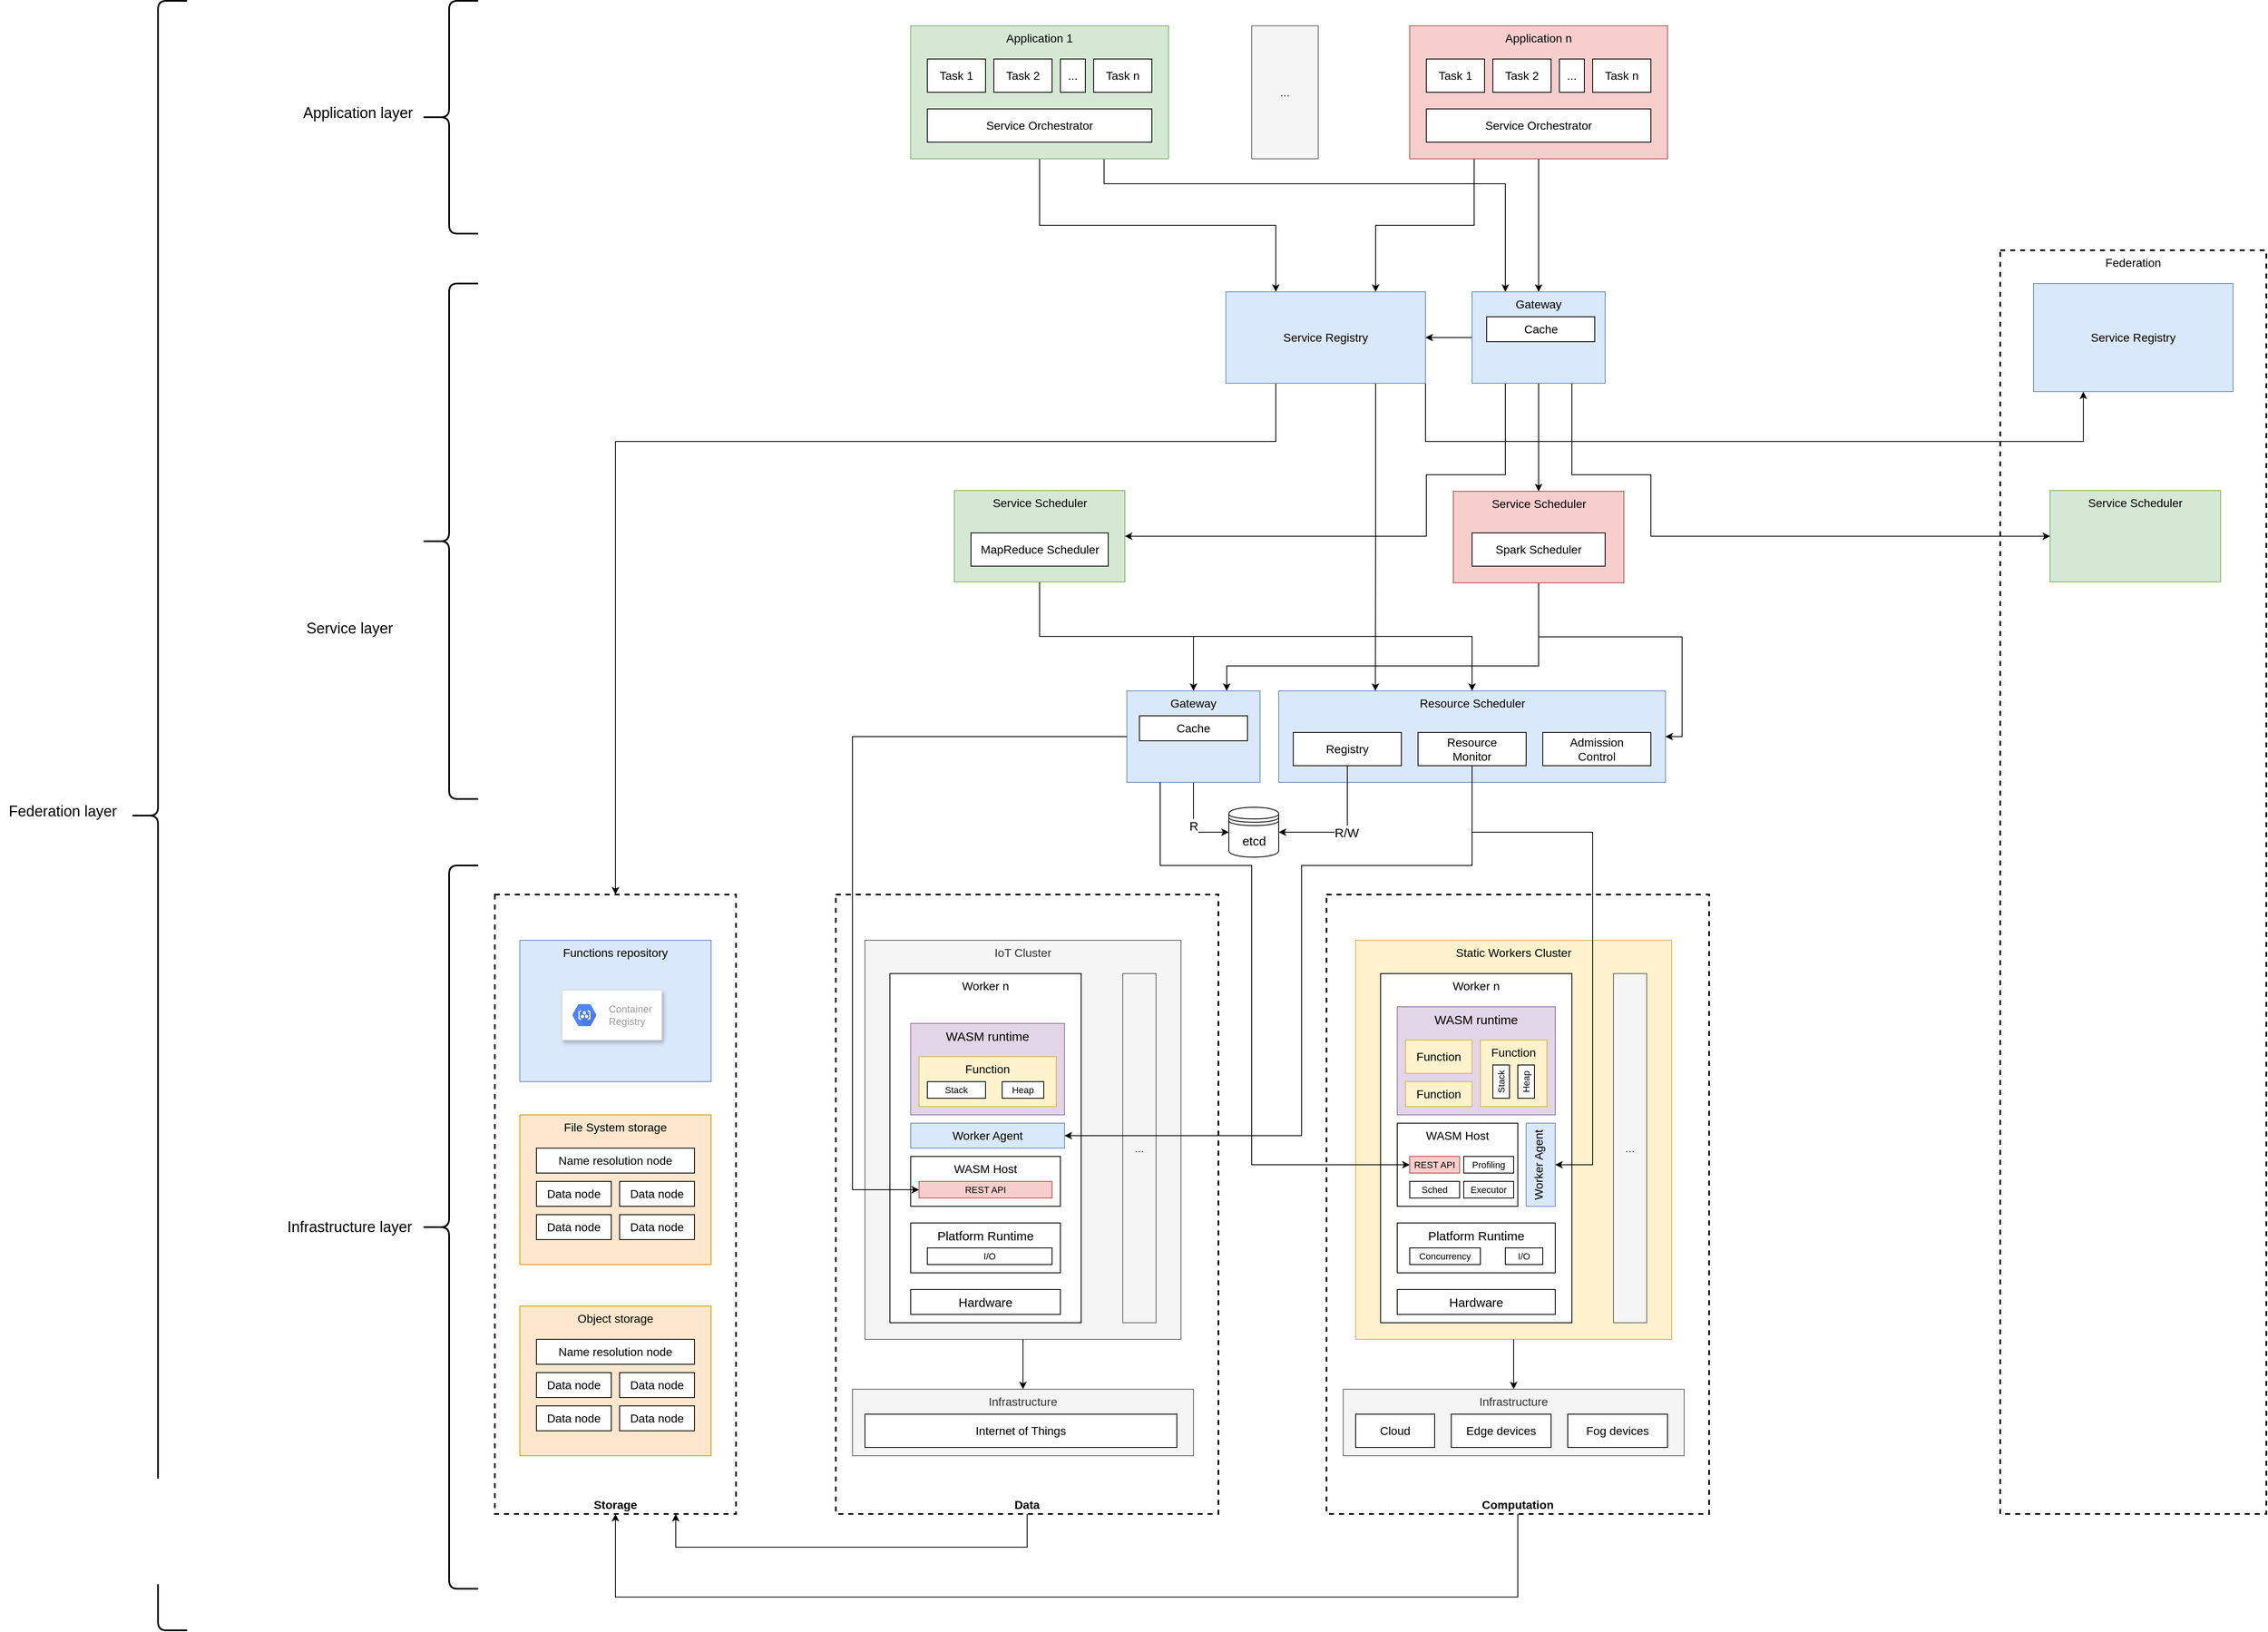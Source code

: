 <mxfile version="14.1.8" type="device" pages="3"><diagram name="architecture" id="8YQVrFTWFvyRO6x5fhZ4"><mxGraphModel dx="3599" dy="2397" grid="1" gridSize="10" guides="1" tooltips="1" connect="1" arrows="1" fold="1" page="1" pageScale="1" pageWidth="827" pageHeight="1169" math="0" shadow="0"><root><mxCell id="m-WBEpAV0l_zAb-qECBp-0"/><mxCell id="m-WBEpAV0l_zAb-qECBp-1" parent="m-WBEpAV0l_zAb-qECBp-0"/><mxCell id="m-WBEpAV0l_zAb-qECBp-180" value="Federation" style="whiteSpace=wrap;html=1;rounded=0;fontSize=14;dashed=1;horizontal=1;verticalAlign=top;strokeWidth=2;" parent="m-WBEpAV0l_zAb-qECBp-1" vertex="1"><mxGeometry x="960" y="-180" width="320" height="1520" as="geometry"/></mxCell><mxCell id="m-WBEpAV0l_zAb-qECBp-2" value="Storage" style="whiteSpace=wrap;html=1;fontSize=14;verticalAlign=bottom;dashed=1;strokeWidth=2;fontStyle=1" parent="m-WBEpAV0l_zAb-qECBp-1" vertex="1"><mxGeometry x="-850" y="595" width="290" height="745" as="geometry"/></mxCell><mxCell id="m-WBEpAV0l_zAb-qECBp-3" value="File System storage" style="whiteSpace=wrap;html=1;strokeWidth=1;fontSize=14;horizontal=1;verticalAlign=top;fillColor=#ffe6cc;strokeColor=#d79b00;" parent="m-WBEpAV0l_zAb-qECBp-1" vertex="1"><mxGeometry x="-820" y="860" width="230" height="180" as="geometry"/></mxCell><mxCell id="m-WBEpAV0l_zAb-qECBp-144" style="edgeStyle=orthogonalEdgeStyle;rounded=0;orthogonalLoop=1;jettySize=auto;html=1;exitX=0.5;exitY=1;exitDx=0;exitDy=0;entryX=0.5;entryY=1;entryDx=0;entryDy=0;fontSize=14;" parent="m-WBEpAV0l_zAb-qECBp-1" source="m-WBEpAV0l_zAb-qECBp-5" target="m-WBEpAV0l_zAb-qECBp-2" edge="1"><mxGeometry relative="1" as="geometry"><Array as="points"><mxPoint x="380" y="1440"/><mxPoint x="-705" y="1440"/></Array></mxGeometry></mxCell><mxCell id="m-WBEpAV0l_zAb-qECBp-5" value="Computation" style="whiteSpace=wrap;html=1;strokeWidth=2;dashed=1;verticalAlign=bottom;fontSize=14;fontStyle=1" parent="m-WBEpAV0l_zAb-qECBp-1" vertex="1"><mxGeometry x="150" y="595" width="460" height="745" as="geometry"/></mxCell><mxCell id="m-WBEpAV0l_zAb-qECBp-7" value="Static Workers Cluster" style="rounded=0;whiteSpace=wrap;html=1;fillColor=#fff2cc;strokeColor=#d6b656;fontSize=14;verticalAlign=top;" parent="m-WBEpAV0l_zAb-qECBp-1" vertex="1"><mxGeometry x="185" y="650" width="380" height="480" as="geometry"/></mxCell><mxCell id="m-WBEpAV0l_zAb-qECBp-8" value="Worker n" style="rounded=0;whiteSpace=wrap;html=1;fontSize=14;horizontal=1;verticalAlign=top;" parent="m-WBEpAV0l_zAb-qECBp-1" vertex="1"><mxGeometry x="215" y="690" width="230" height="420" as="geometry"/></mxCell><mxCell id="m-WBEpAV0l_zAb-qECBp-9" style="edgeStyle=orthogonalEdgeStyle;rounded=0;orthogonalLoop=1;jettySize=auto;html=1;exitX=0.5;exitY=1;exitDx=0;exitDy=0;entryX=0.5;entryY=0;entryDx=0;entryDy=0;fontSize=14;" parent="m-WBEpAV0l_zAb-qECBp-1" source="m-WBEpAV0l_zAb-qECBp-7" target="m-WBEpAV0l_zAb-qECBp-31" edge="1"><mxGeometry relative="1" as="geometry"><Array as="points"><mxPoint x="375" y="1160"/><mxPoint x="375" y="1160"/></Array></mxGeometry></mxCell><mxCell id="-CIul0sG9kAsGQe_GIgg-6" style="edgeStyle=orthogonalEdgeStyle;rounded=0;orthogonalLoop=1;jettySize=auto;html=1;exitX=0.5;exitY=1;exitDx=0;exitDy=0;entryX=0.25;entryY=0;entryDx=0;entryDy=0;" parent="m-WBEpAV0l_zAb-qECBp-1" source="m-WBEpAV0l_zAb-qECBp-12" target="m-WBEpAV0l_zAb-qECBp-171" edge="1"><mxGeometry relative="1" as="geometry"/></mxCell><mxCell id="-CIul0sG9kAsGQe_GIgg-7" style="edgeStyle=orthogonalEdgeStyle;rounded=0;orthogonalLoop=1;jettySize=auto;html=1;exitX=0.75;exitY=1;exitDx=0;exitDy=0;entryX=0.25;entryY=0;entryDx=0;entryDy=0;" parent="m-WBEpAV0l_zAb-qECBp-1" source="m-WBEpAV0l_zAb-qECBp-12" target="m-WBEpAV0l_zAb-qECBp-187" edge="1"><mxGeometry relative="1" as="geometry"><Array as="points"><mxPoint x="-117" y="-260"/><mxPoint x="365" y="-260"/></Array></mxGeometry></mxCell><mxCell id="m-WBEpAV0l_zAb-qECBp-12" value="Application 1" style="rounded=0;whiteSpace=wrap;html=1;fillColor=#d5e8d4;strokeColor=#82b366;fontSize=14;verticalAlign=top;" parent="m-WBEpAV0l_zAb-qECBp-1" vertex="1"><mxGeometry x="-350" y="-450" width="310" height="160" as="geometry"/></mxCell><mxCell id="m-WBEpAV0l_zAb-qECBp-13" value="Resource Scheduler" style="rounded=0;whiteSpace=wrap;html=1;fillColor=#dae8fc;strokeColor=#6c8ebf;fontSize=14;verticalAlign=top;" parent="m-WBEpAV0l_zAb-qECBp-1" vertex="1"><mxGeometry x="92.5" y="350" width="465" height="110" as="geometry"/></mxCell><mxCell id="m-WBEpAV0l_zAb-qECBp-14" value="Task 1" style="rounded=0;whiteSpace=wrap;html=1;fontSize=14;" parent="m-WBEpAV0l_zAb-qECBp-1" vertex="1"><mxGeometry x="-330" y="-410" width="70" height="40" as="geometry"/></mxCell><mxCell id="m-WBEpAV0l_zAb-qECBp-16" value="Task 2" style="rounded=0;whiteSpace=wrap;html=1;fontSize=14;" parent="m-WBEpAV0l_zAb-qECBp-1" vertex="1"><mxGeometry x="-250" y="-410" width="70" height="40" as="geometry"/></mxCell><mxCell id="m-WBEpAV0l_zAb-qECBp-17" value="Task n" style="rounded=0;whiteSpace=wrap;html=1;fontSize=14;" parent="m-WBEpAV0l_zAb-qECBp-1" vertex="1"><mxGeometry x="-130" y="-410" width="70" height="40" as="geometry"/></mxCell><mxCell id="m-WBEpAV0l_zAb-qECBp-18" value="..." style="rounded=0;whiteSpace=wrap;html=1;fontSize=14;" parent="m-WBEpAV0l_zAb-qECBp-1" vertex="1"><mxGeometry x="-170" y="-410" width="30" height="40" as="geometry"/></mxCell><mxCell id="-CIul0sG9kAsGQe_GIgg-2" style="edgeStyle=orthogonalEdgeStyle;rounded=0;orthogonalLoop=1;jettySize=auto;html=1;exitX=0.5;exitY=1;exitDx=0;exitDy=0;entryX=0.5;entryY=0;entryDx=0;entryDy=0;" parent="m-WBEpAV0l_zAb-qECBp-1" source="m-WBEpAV0l_zAb-qECBp-20" target="m-WBEpAV0l_zAb-qECBp-187" edge="1"><mxGeometry relative="1" as="geometry"/></mxCell><mxCell id="-CIul0sG9kAsGQe_GIgg-3" style="edgeStyle=orthogonalEdgeStyle;rounded=0;orthogonalLoop=1;jettySize=auto;html=1;exitX=0.25;exitY=1;exitDx=0;exitDy=0;entryX=0.75;entryY=0;entryDx=0;entryDy=0;" parent="m-WBEpAV0l_zAb-qECBp-1" source="m-WBEpAV0l_zAb-qECBp-20" target="m-WBEpAV0l_zAb-qECBp-171" edge="1"><mxGeometry relative="1" as="geometry"/></mxCell><mxCell id="m-WBEpAV0l_zAb-qECBp-20" value="Application n" style="rounded=0;whiteSpace=wrap;html=1;fillColor=#f8cecc;strokeColor=#b85450;fontSize=14;verticalAlign=top;" parent="m-WBEpAV0l_zAb-qECBp-1" vertex="1"><mxGeometry x="250" y="-450" width="310" height="160" as="geometry"/></mxCell><mxCell id="m-WBEpAV0l_zAb-qECBp-21" value="Task 1" style="rounded=0;whiteSpace=wrap;html=1;fontSize=14;" parent="m-WBEpAV0l_zAb-qECBp-1" vertex="1"><mxGeometry x="270" y="-410" width="70" height="40" as="geometry"/></mxCell><mxCell id="m-WBEpAV0l_zAb-qECBp-23" value="Task 2" style="rounded=0;whiteSpace=wrap;html=1;fontSize=14;" parent="m-WBEpAV0l_zAb-qECBp-1" vertex="1"><mxGeometry x="350" y="-410" width="70" height="40" as="geometry"/></mxCell><mxCell id="m-WBEpAV0l_zAb-qECBp-24" value="Task n" style="rounded=0;whiteSpace=wrap;html=1;fontSize=14;" parent="m-WBEpAV0l_zAb-qECBp-1" vertex="1"><mxGeometry x="470" y="-410" width="70" height="40" as="geometry"/></mxCell><mxCell id="m-WBEpAV0l_zAb-qECBp-25" value="..." style="rounded=0;whiteSpace=wrap;html=1;fontSize=14;" parent="m-WBEpAV0l_zAb-qECBp-1" vertex="1"><mxGeometry x="430" y="-410" width="30" height="40" as="geometry"/></mxCell><mxCell id="m-WBEpAV0l_zAb-qECBp-26" value="..." style="rounded=0;whiteSpace=wrap;html=1;fillColor=#f5f5f5;strokeColor=#666666;fontSize=14;verticalAlign=middle;fontColor=#333333;" parent="m-WBEpAV0l_zAb-qECBp-1" vertex="1"><mxGeometry x="60" y="-450" width="80" height="160" as="geometry"/></mxCell><mxCell id="m-WBEpAV0l_zAb-qECBp-27" value="R/W" style="edgeStyle=orthogonalEdgeStyle;rounded=0;orthogonalLoop=1;jettySize=auto;html=1;exitX=0.5;exitY=1;exitDx=0;exitDy=0;entryX=1;entryY=0.5;entryDx=0;entryDy=0;startArrow=none;startFill=0;endArrow=classic;endFill=1;fontSize=15;" parent="m-WBEpAV0l_zAb-qECBp-1" source="m-WBEpAV0l_zAb-qECBp-28" target="m-WBEpAV0l_zAb-qECBp-62" edge="1"><mxGeometry relative="1" as="geometry"/></mxCell><mxCell id="m-WBEpAV0l_zAb-qECBp-28" value="Registry" style="rounded=0;whiteSpace=wrap;html=1;fontSize=14;" parent="m-WBEpAV0l_zAb-qECBp-1" vertex="1"><mxGeometry x="110" y="400" width="130" height="40" as="geometry"/></mxCell><mxCell id="m-WBEpAV0l_zAb-qECBp-29" value="Admission&lt;br&gt;Control" style="rounded=0;whiteSpace=wrap;html=1;fontSize=14;" parent="m-WBEpAV0l_zAb-qECBp-1" vertex="1"><mxGeometry x="410" y="400" width="130" height="40" as="geometry"/></mxCell><mxCell id="m-WBEpAV0l_zAb-qECBp-30" value="Worker Agent" style="rounded=0;whiteSpace=wrap;html=1;fontSize=14;verticalAlign=top;horizontal=0;fillColor=#dae8fc;strokeColor=#6c8ebf;" parent="m-WBEpAV0l_zAb-qECBp-1" vertex="1"><mxGeometry x="390" y="870" width="35" height="100" as="geometry"/></mxCell><mxCell id="m-WBEpAV0l_zAb-qECBp-31" value="Infrastructure" style="rounded=0;whiteSpace=wrap;html=1;fontSize=14;fillColor=#f5f5f5;strokeColor=#666666;verticalAlign=top;fontColor=#333333;" parent="m-WBEpAV0l_zAb-qECBp-1" vertex="1"><mxGeometry x="170" y="1190" width="410" height="80" as="geometry"/></mxCell><mxCell id="m-WBEpAV0l_zAb-qECBp-32" value="Cloud" style="rounded=0;whiteSpace=wrap;html=1;fontSize=14;" parent="m-WBEpAV0l_zAb-qECBp-1" vertex="1"><mxGeometry x="185" y="1220" width="95" height="40" as="geometry"/></mxCell><mxCell id="m-WBEpAV0l_zAb-qECBp-33" value="Edge devices" style="rounded=0;whiteSpace=wrap;html=1;fontSize=14;" parent="m-WBEpAV0l_zAb-qECBp-1" vertex="1"><mxGeometry x="300" y="1220" width="120" height="40" as="geometry"/></mxCell><mxCell id="m-WBEpAV0l_zAb-qECBp-35" value="Fog devices" style="rounded=0;whiteSpace=wrap;html=1;fontSize=14;" parent="m-WBEpAV0l_zAb-qECBp-1" vertex="1"><mxGeometry x="440" y="1220" width="120" height="40" as="geometry"/></mxCell><mxCell id="m-WBEpAV0l_zAb-qECBp-36" value="Functions repository" style="rounded=0;whiteSpace=wrap;html=1;fillColor=#dae8fc;strokeColor=#6c8ebf;fontSize=14;verticalAlign=top;" parent="m-WBEpAV0l_zAb-qECBp-1" vertex="1"><mxGeometry x="-820" y="650" width="230" height="170" as="geometry"/></mxCell><mxCell id="m-WBEpAV0l_zAb-qECBp-37" value="Resource&lt;br&gt;Monitor" style="rounded=0;whiteSpace=wrap;html=1;fontSize=14;" parent="m-WBEpAV0l_zAb-qECBp-1" vertex="1"><mxGeometry x="260" y="400" width="130" height="40" as="geometry"/></mxCell><mxCell id="m-WBEpAV0l_zAb-qECBp-38" value="R" style="edgeStyle=orthogonalEdgeStyle;rounded=0;orthogonalLoop=1;jettySize=auto;html=1;exitX=0.5;exitY=1;exitDx=0;exitDy=0;entryX=0;entryY=0.5;entryDx=0;entryDy=0;startArrow=none;startFill=0;endArrow=classic;endFill=1;fontSize=15;" parent="m-WBEpAV0l_zAb-qECBp-1" source="m-WBEpAV0l_zAb-qECBp-39" target="m-WBEpAV0l_zAb-qECBp-62" edge="1"><mxGeometry relative="1" as="geometry"/></mxCell><mxCell id="m-WBEpAV0l_zAb-qECBp-39" value="Gateway" style="rounded=0;whiteSpace=wrap;html=1;fontSize=14;verticalAlign=top;fillColor=#dae8fc;strokeColor=#6c8ebf;horizontal=1;" parent="m-WBEpAV0l_zAb-qECBp-1" vertex="1"><mxGeometry x="-90" y="350" width="160" height="110" as="geometry"/></mxCell><mxCell id="m-WBEpAV0l_zAb-qECBp-40" value="Hardware" style="rounded=0;whiteSpace=wrap;html=1;fontSize=15;" parent="m-WBEpAV0l_zAb-qECBp-1" vertex="1"><mxGeometry x="235" y="1070" width="190" height="30" as="geometry"/></mxCell><mxCell id="m-WBEpAV0l_zAb-qECBp-41" value="Platform Runtime" style="rounded=0;whiteSpace=wrap;html=1;fontSize=15;verticalAlign=top;" parent="m-WBEpAV0l_zAb-qECBp-1" vertex="1"><mxGeometry x="235" y="990" width="190" height="60" as="geometry"/></mxCell><mxCell id="m-WBEpAV0l_zAb-qECBp-42" value="Concurrency" style="rounded=0;whiteSpace=wrap;html=1;fontSize=11;" parent="m-WBEpAV0l_zAb-qECBp-1" vertex="1"><mxGeometry x="250" y="1020" width="85" height="20" as="geometry"/></mxCell><mxCell id="m-WBEpAV0l_zAb-qECBp-43" value="I/O" style="rounded=0;whiteSpace=wrap;html=1;fontSize=11;" parent="m-WBEpAV0l_zAb-qECBp-1" vertex="1"><mxGeometry x="365" y="1020" width="45" height="20" as="geometry"/></mxCell><mxCell id="m-WBEpAV0l_zAb-qECBp-44" value="WASM runtime" style="rounded=0;whiteSpace=wrap;html=1;fontSize=15;fillColor=#e1d5e7;strokeColor=#9673a6;verticalAlign=top;" parent="m-WBEpAV0l_zAb-qECBp-1" vertex="1"><mxGeometry x="235" y="730" width="190" height="130" as="geometry"/></mxCell><mxCell id="m-WBEpAV0l_zAb-qECBp-45" value="Function" style="rounded=0;whiteSpace=wrap;html=1;fontSize=14;fillColor=#fff2cc;strokeColor=#d6b656;" parent="m-WBEpAV0l_zAb-qECBp-1" vertex="1"><mxGeometry x="245" y="770" width="80" height="40" as="geometry"/></mxCell><mxCell id="m-WBEpAV0l_zAb-qECBp-46" value="Function" style="rounded=0;whiteSpace=wrap;html=1;fontSize=14;fillColor=#fff2cc;strokeColor=#d6b656;verticalAlign=top;" parent="m-WBEpAV0l_zAb-qECBp-1" vertex="1"><mxGeometry x="335" y="770" width="80" height="80" as="geometry"/></mxCell><mxCell id="m-WBEpAV0l_zAb-qECBp-47" value="Function" style="rounded=0;whiteSpace=wrap;html=1;fontSize=14;fillColor=#fff2cc;strokeColor=#d6b656;" parent="m-WBEpAV0l_zAb-qECBp-1" vertex="1"><mxGeometry x="245" y="820" width="80" height="30" as="geometry"/></mxCell><mxCell id="m-WBEpAV0l_zAb-qECBp-48" value="Stack" style="rounded=0;whiteSpace=wrap;html=1;fontSize=11;horizontal=0;" parent="m-WBEpAV0l_zAb-qECBp-1" vertex="1"><mxGeometry x="350" y="800" width="20" height="40" as="geometry"/></mxCell><mxCell id="m-WBEpAV0l_zAb-qECBp-49" value="Heap" style="rounded=0;whiteSpace=wrap;html=1;fontSize=11;horizontal=0;" parent="m-WBEpAV0l_zAb-qECBp-1" vertex="1"><mxGeometry x="380" y="800" width="20" height="40" as="geometry"/></mxCell><mxCell id="m-WBEpAV0l_zAb-qECBp-50" value="WASM Host" style="rounded=0;whiteSpace=wrap;html=1;fontSize=14;verticalAlign=top;" parent="m-WBEpAV0l_zAb-qECBp-1" vertex="1"><mxGeometry x="235" y="870" width="145" height="100" as="geometry"/></mxCell><mxCell id="m-WBEpAV0l_zAb-qECBp-51" value="REST API" style="rounded=0;whiteSpace=wrap;html=1;fontSize=11;fillColor=#f8cecc;strokeColor=#b85450;" parent="m-WBEpAV0l_zAb-qECBp-1" vertex="1"><mxGeometry x="250" y="910" width="60" height="20" as="geometry"/></mxCell><mxCell id="m-WBEpAV0l_zAb-qECBp-52" value="Sched" style="rounded=0;whiteSpace=wrap;html=1;fontSize=11;" parent="m-WBEpAV0l_zAb-qECBp-1" vertex="1"><mxGeometry x="250" y="940" width="60" height="20" as="geometry"/></mxCell><mxCell id="m-WBEpAV0l_zAb-qECBp-53" value="Profiling" style="rounded=0;whiteSpace=wrap;html=1;fontSize=11;" parent="m-WBEpAV0l_zAb-qECBp-1" vertex="1"><mxGeometry x="315" y="910" width="60" height="20" as="geometry"/></mxCell><mxCell id="m-WBEpAV0l_zAb-qECBp-54" style="edgeStyle=orthogonalEdgeStyle;rounded=0;orthogonalLoop=1;jettySize=auto;html=1;exitX=0.5;exitY=1;exitDx=0;exitDy=0;entryX=0.5;entryY=0;entryDx=0;entryDy=0;startArrow=none;startFill=0;endArrow=classic;endFill=1;" parent="m-WBEpAV0l_zAb-qECBp-1" source="m-WBEpAV0l_zAb-qECBp-56" target="m-WBEpAV0l_zAb-qECBp-13" edge="1"><mxGeometry relative="1" as="geometry"/></mxCell><mxCell id="m-WBEpAV0l_zAb-qECBp-55" style="edgeStyle=orthogonalEdgeStyle;rounded=0;orthogonalLoop=1;jettySize=auto;html=1;exitX=0.5;exitY=1;exitDx=0;exitDy=0;entryX=0.5;entryY=0;entryDx=0;entryDy=0;startArrow=none;startFill=0;endArrow=classic;endFill=1;fontSize=14;" parent="m-WBEpAV0l_zAb-qECBp-1" source="m-WBEpAV0l_zAb-qECBp-56" target="m-WBEpAV0l_zAb-qECBp-39" edge="1"><mxGeometry relative="1" as="geometry"/></mxCell><mxCell id="m-WBEpAV0l_zAb-qECBp-56" value="Service Scheduler" style="rounded=0;whiteSpace=wrap;html=1;fillColor=#d5e8d4;strokeColor=#82b366;fontSize=14;verticalAlign=top;" parent="m-WBEpAV0l_zAb-qECBp-1" vertex="1"><mxGeometry x="-297.5" y="109" width="205" height="110" as="geometry"/></mxCell><mxCell id="m-WBEpAV0l_zAb-qECBp-57" value="MapReduce Scheduler" style="rounded=0;whiteSpace=wrap;html=1;fontSize=14;verticalAlign=middle;" parent="m-WBEpAV0l_zAb-qECBp-1" vertex="1"><mxGeometry x="-277.5" y="160" width="165" height="40" as="geometry"/></mxCell><mxCell id="m-WBEpAV0l_zAb-qECBp-58" style="edgeStyle=orthogonalEdgeStyle;rounded=0;orthogonalLoop=1;jettySize=auto;html=1;exitX=0.5;exitY=1;exitDx=0;exitDy=0;entryX=1;entryY=0.5;entryDx=0;entryDy=0;startArrow=none;startFill=0;endArrow=classic;endFill=1;" parent="m-WBEpAV0l_zAb-qECBp-1" source="m-WBEpAV0l_zAb-qECBp-60" target="m-WBEpAV0l_zAb-qECBp-13" edge="1"><mxGeometry relative="1" as="geometry"/></mxCell><mxCell id="m-WBEpAV0l_zAb-qECBp-59" style="edgeStyle=orthogonalEdgeStyle;rounded=0;orthogonalLoop=1;jettySize=auto;html=1;exitX=0.5;exitY=1;exitDx=0;exitDy=0;entryX=0.75;entryY=0;entryDx=0;entryDy=0;startArrow=none;startFill=0;endArrow=classic;endFill=1;fontSize=14;" parent="m-WBEpAV0l_zAb-qECBp-1" source="m-WBEpAV0l_zAb-qECBp-60" target="m-WBEpAV0l_zAb-qECBp-39" edge="1"><mxGeometry relative="1" as="geometry"><Array as="points"><mxPoint x="405" y="320"/><mxPoint x="30" y="320"/></Array></mxGeometry></mxCell><mxCell id="m-WBEpAV0l_zAb-qECBp-60" value="Service Scheduler" style="rounded=0;whiteSpace=wrap;html=1;fillColor=#f8cecc;strokeColor=#b85450;fontSize=14;verticalAlign=top;" parent="m-WBEpAV0l_zAb-qECBp-1" vertex="1"><mxGeometry x="302.5" y="110" width="205" height="110" as="geometry"/></mxCell><mxCell id="m-WBEpAV0l_zAb-qECBp-61" value="Spark Scheduler" style="rounded=0;whiteSpace=wrap;html=1;fontSize=14;verticalAlign=middle;" parent="m-WBEpAV0l_zAb-qECBp-1" vertex="1"><mxGeometry x="325" y="160" width="160" height="40" as="geometry"/></mxCell><mxCell id="m-WBEpAV0l_zAb-qECBp-62" value="etcd" style="shape=datastore;whiteSpace=wrap;html=1;fontSize=15;" parent="m-WBEpAV0l_zAb-qECBp-1" vertex="1"><mxGeometry x="32.5" y="490" width="60" height="60" as="geometry"/></mxCell><mxCell id="m-WBEpAV0l_zAb-qECBp-65" value="" style="strokeColor=#dddddd;shadow=1;strokeWidth=1;rounded=1;absoluteArcSize=1;arcSize=2;fontSize=14;" parent="m-WBEpAV0l_zAb-qECBp-1" vertex="1"><mxGeometry x="-769.26" y="710" width="120" height="60" as="geometry"/></mxCell><mxCell id="m-WBEpAV0l_zAb-qECBp-66" value="Container&#10;Registry" style="dashed=0;connectable=0;html=1;fillColor=#5184F3;strokeColor=none;shape=mxgraph.gcp2.hexIcon;prIcon=container_registry;part=1;labelPosition=right;verticalLabelPosition=middle;align=left;verticalAlign=middle;spacingLeft=5;fontColor=#999999;fontSize=12;" parent="m-WBEpAV0l_zAb-qECBp-65" vertex="1"><mxGeometry y="0.5" width="44" height="39" relative="1" as="geometry"><mxPoint x="5" y="-19.5" as="offset"/></mxGeometry></mxCell><mxCell id="m-WBEpAV0l_zAb-qECBp-68" value="..." style="whiteSpace=wrap;html=1;fontSize=14;fillColor=#f5f5f5;strokeColor=#666666;fontColor=#333333;" parent="m-WBEpAV0l_zAb-qECBp-1" vertex="1"><mxGeometry x="495" y="690" width="40" height="420" as="geometry"/></mxCell><mxCell id="m-WBEpAV0l_zAb-qECBp-86" style="edgeStyle=orthogonalEdgeStyle;rounded=0;orthogonalLoop=1;jettySize=auto;html=1;exitX=0.25;exitY=1;exitDx=0;exitDy=0;entryX=0;entryY=0.5;entryDx=0;entryDy=0;startArrow=none;startFill=0;endArrow=classic;endFill=1;" parent="m-WBEpAV0l_zAb-qECBp-1" source="m-WBEpAV0l_zAb-qECBp-39" target="m-WBEpAV0l_zAb-qECBp-51" edge="1"><mxGeometry relative="1" as="geometry"><Array as="points"><mxPoint x="-50" y="560"/><mxPoint x="60" y="560"/><mxPoint x="60" y="920"/></Array></mxGeometry></mxCell><mxCell id="m-WBEpAV0l_zAb-qECBp-87" style="edgeStyle=orthogonalEdgeStyle;rounded=0;orthogonalLoop=1;jettySize=auto;html=1;exitX=0.5;exitY=1;exitDx=0;exitDy=0;entryX=1;entryY=0.5;entryDx=0;entryDy=0;startArrow=none;startFill=0;endArrow=classic;endFill=1;fontSize=14;" parent="m-WBEpAV0l_zAb-qECBp-1" source="m-WBEpAV0l_zAb-qECBp-37" target="m-WBEpAV0l_zAb-qECBp-30" edge="1"><mxGeometry relative="1" as="geometry"><Array as="points"><mxPoint x="325" y="520"/><mxPoint x="470" y="520"/><mxPoint x="470" y="920"/></Array></mxGeometry></mxCell><mxCell id="m-WBEpAV0l_zAb-qECBp-91" value="Data node" style="whiteSpace=wrap;html=1;fontSize=14;" parent="m-WBEpAV0l_zAb-qECBp-1" vertex="1"><mxGeometry x="-800" y="980" width="90" height="30" as="geometry"/></mxCell><mxCell id="m-WBEpAV0l_zAb-qECBp-92" value="Data node" style="whiteSpace=wrap;html=1;fontSize=14;" parent="m-WBEpAV0l_zAb-qECBp-1" vertex="1"><mxGeometry x="-700" y="980" width="90" height="30" as="geometry"/></mxCell><mxCell id="m-WBEpAV0l_zAb-qECBp-93" value="Data node" style="whiteSpace=wrap;html=1;fontSize=14;" parent="m-WBEpAV0l_zAb-qECBp-1" vertex="1"><mxGeometry x="-800" y="940" width="90" height="30" as="geometry"/></mxCell><mxCell id="m-WBEpAV0l_zAb-qECBp-94" value="Data node" style="whiteSpace=wrap;html=1;fontSize=14;" parent="m-WBEpAV0l_zAb-qECBp-1" vertex="1"><mxGeometry x="-700" y="940" width="90" height="30" as="geometry"/></mxCell><mxCell id="m-WBEpAV0l_zAb-qECBp-95" value="Name resolution node" style="whiteSpace=wrap;html=1;fontSize=14;" parent="m-WBEpAV0l_zAb-qECBp-1" vertex="1"><mxGeometry x="-800" y="900" width="190" height="30" as="geometry"/></mxCell><mxCell id="m-WBEpAV0l_zAb-qECBp-97" value="Executor" style="rounded=0;whiteSpace=wrap;html=1;fontSize=11;" parent="m-WBEpAV0l_zAb-qECBp-1" vertex="1"><mxGeometry x="315" y="940" width="60" height="20" as="geometry"/></mxCell><mxCell id="m-WBEpAV0l_zAb-qECBp-99" value="Object storage" style="whiteSpace=wrap;html=1;strokeWidth=1;fontSize=14;horizontal=1;verticalAlign=top;fillColor=#ffe6cc;strokeColor=#d79b00;" parent="m-WBEpAV0l_zAb-qECBp-1" vertex="1"><mxGeometry x="-820" y="1090" width="230" height="180" as="geometry"/></mxCell><mxCell id="m-WBEpAV0l_zAb-qECBp-100" value="Data node" style="whiteSpace=wrap;html=1;fontSize=14;" parent="m-WBEpAV0l_zAb-qECBp-1" vertex="1"><mxGeometry x="-800" y="1210" width="90" height="30" as="geometry"/></mxCell><mxCell id="m-WBEpAV0l_zAb-qECBp-101" value="Data node" style="whiteSpace=wrap;html=1;fontSize=14;" parent="m-WBEpAV0l_zAb-qECBp-1" vertex="1"><mxGeometry x="-700" y="1210" width="90" height="30" as="geometry"/></mxCell><mxCell id="m-WBEpAV0l_zAb-qECBp-102" value="Data node" style="whiteSpace=wrap;html=1;fontSize=14;" parent="m-WBEpAV0l_zAb-qECBp-1" vertex="1"><mxGeometry x="-800" y="1170" width="90" height="30" as="geometry"/></mxCell><mxCell id="m-WBEpAV0l_zAb-qECBp-103" value="Data node" style="whiteSpace=wrap;html=1;fontSize=14;" parent="m-WBEpAV0l_zAb-qECBp-1" vertex="1"><mxGeometry x="-700" y="1170" width="90" height="30" as="geometry"/></mxCell><mxCell id="m-WBEpAV0l_zAb-qECBp-104" value="Name resolution node" style="whiteSpace=wrap;html=1;fontSize=14;" parent="m-WBEpAV0l_zAb-qECBp-1" vertex="1"><mxGeometry x="-800" y="1130" width="190" height="30" as="geometry"/></mxCell><mxCell id="m-WBEpAV0l_zAb-qECBp-142" style="edgeStyle=orthogonalEdgeStyle;rounded=0;orthogonalLoop=1;jettySize=auto;html=1;exitX=0.5;exitY=1;exitDx=0;exitDy=0;entryX=0.75;entryY=1;entryDx=0;entryDy=0;fontSize=14;" parent="m-WBEpAV0l_zAb-qECBp-1" source="m-WBEpAV0l_zAb-qECBp-116" target="m-WBEpAV0l_zAb-qECBp-2" edge="1"><mxGeometry relative="1" as="geometry"><Array as="points"><mxPoint x="-210" y="1380"/><mxPoint x="-632" y="1380"/></Array></mxGeometry></mxCell><mxCell id="m-WBEpAV0l_zAb-qECBp-116" value="Data" style="whiteSpace=wrap;html=1;strokeWidth=2;dashed=1;verticalAlign=bottom;fontSize=14;fontStyle=1" parent="m-WBEpAV0l_zAb-qECBp-1" vertex="1"><mxGeometry x="-440" y="595" width="460" height="745" as="geometry"/></mxCell><mxCell id="m-WBEpAV0l_zAb-qECBp-117" value="IoT Cluster" style="rounded=0;whiteSpace=wrap;html=1;fontSize=14;verticalAlign=top;fillColor=#f5f5f5;strokeColor=#666666;fontColor=#333333;" parent="m-WBEpAV0l_zAb-qECBp-1" vertex="1"><mxGeometry x="-405" y="650" width="380" height="480" as="geometry"/></mxCell><mxCell id="m-WBEpAV0l_zAb-qECBp-118" value="Worker n" style="rounded=0;whiteSpace=wrap;html=1;fontSize=14;horizontal=1;verticalAlign=top;" parent="m-WBEpAV0l_zAb-qECBp-1" vertex="1"><mxGeometry x="-375" y="690" width="230" height="420" as="geometry"/></mxCell><mxCell id="m-WBEpAV0l_zAb-qECBp-119" style="edgeStyle=orthogonalEdgeStyle;rounded=0;orthogonalLoop=1;jettySize=auto;html=1;exitX=0.5;exitY=1;exitDx=0;exitDy=0;entryX=0.5;entryY=0;entryDx=0;entryDy=0;fontSize=14;" parent="m-WBEpAV0l_zAb-qECBp-1" source="m-WBEpAV0l_zAb-qECBp-117" target="m-WBEpAV0l_zAb-qECBp-121" edge="1"><mxGeometry relative="1" as="geometry"><Array as="points"><mxPoint x="-215" y="1160"/><mxPoint x="-215" y="1160"/></Array></mxGeometry></mxCell><mxCell id="m-WBEpAV0l_zAb-qECBp-120" value="Worker Agent" style="rounded=0;whiteSpace=wrap;html=1;fontSize=14;verticalAlign=top;horizontal=1;fillColor=#dae8fc;strokeColor=#6c8ebf;" parent="m-WBEpAV0l_zAb-qECBp-1" vertex="1"><mxGeometry x="-350" y="870" width="185" height="30" as="geometry"/></mxCell><mxCell id="m-WBEpAV0l_zAb-qECBp-121" value="Infrastructure" style="rounded=0;whiteSpace=wrap;html=1;fontSize=14;fillColor=#f5f5f5;strokeColor=#666666;verticalAlign=top;fontColor=#333333;" parent="m-WBEpAV0l_zAb-qECBp-1" vertex="1"><mxGeometry x="-420" y="1190" width="410" height="80" as="geometry"/></mxCell><mxCell id="m-WBEpAV0l_zAb-qECBp-122" value="Internet of Things" style="rounded=0;whiteSpace=wrap;html=1;fontSize=14;" parent="m-WBEpAV0l_zAb-qECBp-1" vertex="1"><mxGeometry x="-405" y="1220" width="375" height="40" as="geometry"/></mxCell><mxCell id="m-WBEpAV0l_zAb-qECBp-125" value="Hardware" style="rounded=0;whiteSpace=wrap;html=1;fontSize=15;" parent="m-WBEpAV0l_zAb-qECBp-1" vertex="1"><mxGeometry x="-350" y="1070" width="180" height="30" as="geometry"/></mxCell><mxCell id="m-WBEpAV0l_zAb-qECBp-126" value="Platform Runtime" style="rounded=0;whiteSpace=wrap;html=1;fontSize=15;verticalAlign=top;" parent="m-WBEpAV0l_zAb-qECBp-1" vertex="1"><mxGeometry x="-350" y="990" width="180" height="60" as="geometry"/></mxCell><mxCell id="m-WBEpAV0l_zAb-qECBp-128" value="I/O" style="rounded=0;whiteSpace=wrap;html=1;fontSize=11;" parent="m-WBEpAV0l_zAb-qECBp-1" vertex="1"><mxGeometry x="-330" y="1020" width="150" height="20" as="geometry"/></mxCell><mxCell id="m-WBEpAV0l_zAb-qECBp-129" value="WASM runtime" style="rounded=0;whiteSpace=wrap;html=1;fontSize=15;fillColor=#e1d5e7;strokeColor=#9673a6;verticalAlign=top;" parent="m-WBEpAV0l_zAb-qECBp-1" vertex="1"><mxGeometry x="-350" y="750" width="185" height="110" as="geometry"/></mxCell><mxCell id="m-WBEpAV0l_zAb-qECBp-131" value="Function" style="rounded=0;whiteSpace=wrap;html=1;fontSize=14;fillColor=#fff2cc;strokeColor=#d6b656;verticalAlign=top;" parent="m-WBEpAV0l_zAb-qECBp-1" vertex="1"><mxGeometry x="-340" y="790" width="165" height="60" as="geometry"/></mxCell><mxCell id="m-WBEpAV0l_zAb-qECBp-133" value="Stack" style="rounded=0;whiteSpace=wrap;html=1;fontSize=11;horizontal=1;" parent="m-WBEpAV0l_zAb-qECBp-1" vertex="1"><mxGeometry x="-330" y="820" width="70" height="20" as="geometry"/></mxCell><mxCell id="m-WBEpAV0l_zAb-qECBp-134" value="Heap" style="rounded=0;whiteSpace=wrap;html=1;fontSize=11;horizontal=1;" parent="m-WBEpAV0l_zAb-qECBp-1" vertex="1"><mxGeometry x="-240" y="820" width="50" height="20" as="geometry"/></mxCell><mxCell id="m-WBEpAV0l_zAb-qECBp-135" value="WASM Host" style="rounded=0;whiteSpace=wrap;html=1;fontSize=14;verticalAlign=top;" parent="m-WBEpAV0l_zAb-qECBp-1" vertex="1"><mxGeometry x="-350" y="910" width="180" height="60" as="geometry"/></mxCell><mxCell id="m-WBEpAV0l_zAb-qECBp-136" value="REST API" style="rounded=0;whiteSpace=wrap;html=1;fontSize=11;fillColor=#f8cecc;strokeColor=#b85450;" parent="m-WBEpAV0l_zAb-qECBp-1" vertex="1"><mxGeometry x="-340" y="940" width="160" height="20" as="geometry"/></mxCell><mxCell id="m-WBEpAV0l_zAb-qECBp-139" value="..." style="whiteSpace=wrap;html=1;fontSize=14;fillColor=#f5f5f5;strokeColor=#666666;fontColor=#333333;" parent="m-WBEpAV0l_zAb-qECBp-1" vertex="1"><mxGeometry x="-95" y="690" width="40" height="420" as="geometry"/></mxCell><mxCell id="m-WBEpAV0l_zAb-qECBp-141" style="edgeStyle=orthogonalEdgeStyle;rounded=0;orthogonalLoop=1;jettySize=auto;html=1;exitX=0;exitY=0.5;exitDx=0;exitDy=0;entryX=0;entryY=0.5;entryDx=0;entryDy=0;fontSize=14;" parent="m-WBEpAV0l_zAb-qECBp-1" source="m-WBEpAV0l_zAb-qECBp-39" target="m-WBEpAV0l_zAb-qECBp-136" edge="1"><mxGeometry relative="1" as="geometry"><Array as="points"><mxPoint x="-420" y="405"/><mxPoint x="-420" y="950"/></Array></mxGeometry></mxCell><mxCell id="m-WBEpAV0l_zAb-qECBp-146" style="edgeStyle=orthogonalEdgeStyle;rounded=0;orthogonalLoop=1;jettySize=auto;html=1;exitX=0.5;exitY=1;exitDx=0;exitDy=0;entryX=1;entryY=0.5;entryDx=0;entryDy=0;fontSize=14;" parent="m-WBEpAV0l_zAb-qECBp-1" source="m-WBEpAV0l_zAb-qECBp-37" target="m-WBEpAV0l_zAb-qECBp-120" edge="1"><mxGeometry relative="1" as="geometry"><Array as="points"><mxPoint x="325" y="560"/><mxPoint x="120" y="560"/><mxPoint x="120" y="885"/></Array></mxGeometry></mxCell><mxCell id="m-WBEpAV0l_zAb-qECBp-157" value="" style="shape=curlyBracket;whiteSpace=wrap;html=1;rounded=1;strokeWidth=2;fontSize=14;" parent="m-WBEpAV0l_zAb-qECBp-1" vertex="1"><mxGeometry x="-940" y="560" width="70" height="870" as="geometry"/></mxCell><mxCell id="m-WBEpAV0l_zAb-qECBp-159" value="Infrastructure layer" style="text;html=1;align=center;verticalAlign=middle;resizable=0;points=[];autosize=1;fontSize=18;" parent="m-WBEpAV0l_zAb-qECBp-1" vertex="1"><mxGeometry x="-1110" y="980" width="170" height="30" as="geometry"/></mxCell><mxCell id="m-WBEpAV0l_zAb-qECBp-160" value="" style="shape=curlyBracket;whiteSpace=wrap;html=1;rounded=1;strokeWidth=2;fontSize=14;" parent="m-WBEpAV0l_zAb-qECBp-1" vertex="1"><mxGeometry x="-940" y="-140" width="70" height="620" as="geometry"/></mxCell><mxCell id="m-WBEpAV0l_zAb-qECBp-161" value="Service layer" style="text;html=1;align=center;verticalAlign=middle;resizable=0;points=[];autosize=1;fontSize=18;" parent="m-WBEpAV0l_zAb-qECBp-1" vertex="1"><mxGeometry x="-1085" y="260" width="120" height="30" as="geometry"/></mxCell><mxCell id="m-WBEpAV0l_zAb-qECBp-162" value="" style="shape=curlyBracket;whiteSpace=wrap;html=1;rounded=1;strokeWidth=2;fontSize=14;" parent="m-WBEpAV0l_zAb-qECBp-1" vertex="1"><mxGeometry x="-940" y="-480" width="70" height="280" as="geometry"/></mxCell><mxCell id="m-WBEpAV0l_zAb-qECBp-163" value="Application layer" style="text;html=1;align=center;verticalAlign=middle;resizable=0;points=[];autosize=1;fontSize=18;" parent="m-WBEpAV0l_zAb-qECBp-1" vertex="1"><mxGeometry x="-1090" y="-360" width="150" height="30" as="geometry"/></mxCell><mxCell id="m-WBEpAV0l_zAb-qECBp-164" value="" style="shape=curlyBracket;whiteSpace=wrap;html=1;rounded=1;strokeWidth=2;fontSize=14;" parent="m-WBEpAV0l_zAb-qECBp-1" vertex="1"><mxGeometry x="-1290" y="-480" width="70" height="1960" as="geometry"/></mxCell><mxCell id="m-WBEpAV0l_zAb-qECBp-165" value="Federation layer" style="text;html=1;align=center;verticalAlign=middle;resizable=0;points=[];autosize=1;fontSize=18;" parent="m-WBEpAV0l_zAb-qECBp-1" vertex="1"><mxGeometry x="-1445" y="480" width="150" height="30" as="geometry"/></mxCell><mxCell id="m-WBEpAV0l_zAb-qECBp-167" value="Cache" style="rounded=0;whiteSpace=wrap;html=1;fontSize=14;" parent="m-WBEpAV0l_zAb-qECBp-1" vertex="1"><mxGeometry x="-75" y="380" width="130" height="30" as="geometry"/></mxCell><mxCell id="m-WBEpAV0l_zAb-qECBp-169" value="Service Orchestrator" style="rounded=0;whiteSpace=wrap;html=1;fontSize=14;verticalAlign=middle;" parent="m-WBEpAV0l_zAb-qECBp-1" vertex="1"><mxGeometry x="-330" y="-350" width="270" height="40" as="geometry"/></mxCell><mxCell id="m-WBEpAV0l_zAb-qECBp-176" style="edgeStyle=orthogonalEdgeStyle;rounded=0;orthogonalLoop=1;jettySize=auto;html=1;exitX=0.25;exitY=1;exitDx=0;exitDy=0;entryX=0.5;entryY=0;entryDx=0;entryDy=0;fontSize=14;" parent="m-WBEpAV0l_zAb-qECBp-1" source="m-WBEpAV0l_zAb-qECBp-171" target="m-WBEpAV0l_zAb-qECBp-2" edge="1"><mxGeometry relative="1" as="geometry"><Array as="points"><mxPoint x="89" y="50"/><mxPoint x="-705" y="50"/></Array></mxGeometry></mxCell><mxCell id="m-WBEpAV0l_zAb-qECBp-183" style="edgeStyle=orthogonalEdgeStyle;rounded=0;orthogonalLoop=1;jettySize=auto;html=1;exitX=0.75;exitY=1;exitDx=0;exitDy=0;entryX=0.25;entryY=0;entryDx=0;entryDy=0;startArrow=none;startFill=0;fontSize=14;" parent="m-WBEpAV0l_zAb-qECBp-1" source="m-WBEpAV0l_zAb-qECBp-171" target="m-WBEpAV0l_zAb-qECBp-13" edge="1"><mxGeometry relative="1" as="geometry"><Array as="points"><mxPoint x="209" y="180"/><mxPoint x="209" y="180"/></Array></mxGeometry></mxCell><mxCell id="m-WBEpAV0l_zAb-qECBp-194" style="edgeStyle=orthogonalEdgeStyle;rounded=0;orthogonalLoop=1;jettySize=auto;html=1;exitX=1;exitY=1;exitDx=0;exitDy=0;entryX=0.25;entryY=1;entryDx=0;entryDy=0;startArrow=none;startFill=0;fontSize=14;" parent="m-WBEpAV0l_zAb-qECBp-1" source="m-WBEpAV0l_zAb-qECBp-171" target="m-WBEpAV0l_zAb-qECBp-179" edge="1"><mxGeometry relative="1" as="geometry"><Array as="points"><mxPoint x="269" y="50"/><mxPoint x="1060" y="50"/></Array></mxGeometry></mxCell><mxCell id="m-WBEpAV0l_zAb-qECBp-171" value="Service Registry" style="whiteSpace=wrap;html=1;rounded=0;fontSize=14;fillColor=#dae8fc;strokeColor=#6c8ebf;" parent="m-WBEpAV0l_zAb-qECBp-1" vertex="1"><mxGeometry x="29" y="-130" width="240" height="110" as="geometry"/></mxCell><mxCell id="m-WBEpAV0l_zAb-qECBp-179" value="Service Registry" style="whiteSpace=wrap;html=1;rounded=0;fontSize=14;fillColor=#dae8fc;strokeColor=#6c8ebf;" parent="m-WBEpAV0l_zAb-qECBp-1" vertex="1"><mxGeometry x="1000" y="-140" width="240" height="130" as="geometry"/></mxCell><mxCell id="m-WBEpAV0l_zAb-qECBp-184" value="Service Scheduler" style="rounded=0;whiteSpace=wrap;html=1;fillColor=#d5e8d4;strokeColor=#82b366;fontSize=14;verticalAlign=top;" parent="m-WBEpAV0l_zAb-qECBp-1" vertex="1"><mxGeometry x="1020" y="109" width="205" height="110" as="geometry"/></mxCell><mxCell id="m-WBEpAV0l_zAb-qECBp-195" style="edgeStyle=orthogonalEdgeStyle;rounded=0;orthogonalLoop=1;jettySize=auto;html=1;exitX=0;exitY=0.5;exitDx=0;exitDy=0;entryX=1;entryY=0.5;entryDx=0;entryDy=0;startArrow=none;startFill=0;fontSize=14;" parent="m-WBEpAV0l_zAb-qECBp-1" source="m-WBEpAV0l_zAb-qECBp-187" target="m-WBEpAV0l_zAb-qECBp-171" edge="1"><mxGeometry relative="1" as="geometry"/></mxCell><mxCell id="m-WBEpAV0l_zAb-qECBp-196" style="edgeStyle=orthogonalEdgeStyle;rounded=0;orthogonalLoop=1;jettySize=auto;html=1;exitX=0.5;exitY=1;exitDx=0;exitDy=0;entryX=0.5;entryY=0;entryDx=0;entryDy=0;startArrow=none;startFill=0;fontSize=14;" parent="m-WBEpAV0l_zAb-qECBp-1" source="m-WBEpAV0l_zAb-qECBp-187" target="m-WBEpAV0l_zAb-qECBp-60" edge="1"><mxGeometry relative="1" as="geometry"/></mxCell><mxCell id="m-WBEpAV0l_zAb-qECBp-198" style="edgeStyle=orthogonalEdgeStyle;rounded=0;orthogonalLoop=1;jettySize=auto;html=1;exitX=0.25;exitY=1;exitDx=0;exitDy=0;entryX=1;entryY=0.5;entryDx=0;entryDy=0;startArrow=none;startFill=0;fontSize=14;" parent="m-WBEpAV0l_zAb-qECBp-1" source="m-WBEpAV0l_zAb-qECBp-187" target="m-WBEpAV0l_zAb-qECBp-56" edge="1"><mxGeometry relative="1" as="geometry"><Array as="points"><mxPoint x="365" y="90"/><mxPoint x="270" y="90"/><mxPoint x="270" y="164"/></Array></mxGeometry></mxCell><mxCell id="m-WBEpAV0l_zAb-qECBp-200" style="edgeStyle=orthogonalEdgeStyle;rounded=0;orthogonalLoop=1;jettySize=auto;html=1;exitX=0.75;exitY=1;exitDx=0;exitDy=0;entryX=0;entryY=0.5;entryDx=0;entryDy=0;startArrow=none;startFill=0;fontSize=14;" parent="m-WBEpAV0l_zAb-qECBp-1" source="m-WBEpAV0l_zAb-qECBp-187" target="m-WBEpAV0l_zAb-qECBp-184" edge="1"><mxGeometry relative="1" as="geometry"><Array as="points"><mxPoint x="445" y="90"/><mxPoint x="540" y="90"/><mxPoint x="540" y="164"/></Array></mxGeometry></mxCell><mxCell id="m-WBEpAV0l_zAb-qECBp-187" value="Gateway" style="rounded=0;whiteSpace=wrap;html=1;fontSize=14;verticalAlign=top;fillColor=#dae8fc;strokeColor=#6c8ebf;horizontal=1;" parent="m-WBEpAV0l_zAb-qECBp-1" vertex="1"><mxGeometry x="325" y="-130" width="160" height="110" as="geometry"/></mxCell><mxCell id="m-WBEpAV0l_zAb-qECBp-188" value="Cache" style="rounded=0;whiteSpace=wrap;html=1;fontSize=14;" parent="m-WBEpAV0l_zAb-qECBp-1" vertex="1"><mxGeometry x="342.5" y="-100" width="130" height="30" as="geometry"/></mxCell><mxCell id="-CIul0sG9kAsGQe_GIgg-1" value="Service Orchestrator" style="rounded=0;whiteSpace=wrap;html=1;fontSize=14;verticalAlign=middle;" parent="m-WBEpAV0l_zAb-qECBp-1" vertex="1"><mxGeometry x="270" y="-350" width="270" height="40" as="geometry"/></mxCell></root></mxGraphModel></diagram><diagram name="k8s" id="nXxsAGDJjKGDU05pnKnN"><mxGraphModel dx="2290" dy="921" grid="1" gridSize="10" guides="1" tooltips="1" connect="1" arrows="1" fold="1" page="1" pageScale="1" pageWidth="827" pageHeight="1169" math="0" shadow="0"><root><mxCell id="2RXptn73Lb8XAKLR4IPc-0"/><mxCell id="2RXptn73Lb8XAKLR4IPc-1" parent="2RXptn73Lb8XAKLR4IPc-0"/><mxCell id="BlrKzMGSXzbqWdrLvLQG-0" value="Edge Cluster" style="whiteSpace=wrap;html=1;fillColor=#dae8fc;strokeColor=#6c8ebf;verticalAlign=top;" vertex="1" parent="2RXptn73Lb8XAKLR4IPc-1"><mxGeometry x="-310" y="260" width="1020" height="710" as="geometry"/></mxCell><mxCell id="BlrKzMGSXzbqWdrLvLQG-1" value="Master / Control Plane" style="whiteSpace=wrap;html=1;verticalAlign=top;align=center;" vertex="1" parent="2RXptn73Lb8XAKLR4IPc-1"><mxGeometry x="-280" y="540" width="970" height="180" as="geometry"/></mxCell><mxCell id="cHEA4jypy_CuIrC5J84m-50" style="edgeStyle=none;rounded=0;orthogonalLoop=1;jettySize=auto;html=1;exitX=0.5;exitY=1;exitDx=0;exitDy=0;entryX=0.25;entryY=0;entryDx=0;entryDy=0;endArrow=classic;endFill=1;startArrow=classic;startFill=1;" edge="1" parent="2RXptn73Lb8XAKLR4IPc-1" source="_TVyvlMg2xxQdX11zjJV-0" target="K63U4kiB0vxy7GKOFCEl-0"><mxGeometry relative="1" as="geometry"/></mxCell><mxCell id="_TVyvlMg2xxQdX11zjJV-0" value="K8s Scheduler" style="whiteSpace=wrap;html=1;align=center;fillColor=#dae8fc;strokeColor=#6c8ebf;" vertex="1" parent="2RXptn73Lb8XAKLR4IPc-1"><mxGeometry x="-260" y="590" width="290" height="40" as="geometry"/></mxCell><mxCell id="WmZxvRA-dQao_WVqoNH2-11" style="edgeStyle=none;rounded=0;orthogonalLoop=1;jettySize=auto;html=1;exitX=0.5;exitY=1;exitDx=0;exitDy=0;entryX=0.5;entryY=0;entryDx=0;entryDy=0;startArrow=classic;startFill=1;endArrow=classic;endFill=1;" edge="1" parent="2RXptn73Lb8XAKLR4IPc-1" source="K63U4kiB0vxy7GKOFCEl-0" target="SrH8L8-MeXjAkVvUK-zY-1"><mxGeometry relative="1" as="geometry"/></mxCell><mxCell id="WmZxvRA-dQao_WVqoNH2-12" style="edgeStyle=none;rounded=0;orthogonalLoop=1;jettySize=auto;html=1;exitX=0.25;exitY=1;exitDx=0;exitDy=0;entryX=0.5;entryY=0;entryDx=0;entryDy=0;startArrow=classic;startFill=1;endArrow=classic;endFill=1;" edge="1" parent="2RXptn73Lb8XAKLR4IPc-1" source="K63U4kiB0vxy7GKOFCEl-0" target="cHEA4jypy_CuIrC5J84m-30"><mxGeometry relative="1" as="geometry"/></mxCell><mxCell id="WmZxvRA-dQao_WVqoNH2-13" style="edgeStyle=none;rounded=0;orthogonalLoop=1;jettySize=auto;html=1;exitX=0.75;exitY=1;exitDx=0;exitDy=0;entryX=0.5;entryY=0;entryDx=0;entryDy=0;startArrow=classic;startFill=1;endArrow=classic;endFill=1;" edge="1" parent="2RXptn73Lb8XAKLR4IPc-1" source="K63U4kiB0vxy7GKOFCEl-0" target="cHEA4jypy_CuIrC5J84m-23"><mxGeometry relative="1" as="geometry"/></mxCell><mxCell id="K63U4kiB0vxy7GKOFCEl-0" value="API Server" style="whiteSpace=wrap;html=1;align=center;fillColor=#dae8fc;strokeColor=#6c8ebf;" vertex="1" parent="2RXptn73Lb8XAKLR4IPc-1"><mxGeometry x="-260" y="670" width="940" height="35" as="geometry"/></mxCell><mxCell id="qf6KD1A0qKNfOv39R1R7-1" value="IoT" style="rounded=0;whiteSpace=wrap;html=1;fontSize=14;verticalAlign=top;fillColor=#f5f5f5;strokeColor=#666666;fontColor=#333333;" vertex="1" parent="2RXptn73Lb8XAKLR4IPc-1"><mxGeometry x="440" y="1110" width="235" height="415" as="geometry"/></mxCell><mxCell id="qf6KD1A0qKNfOv39R1R7-4" value="Worker Agent" style="rounded=0;whiteSpace=wrap;html=1;fontSize=14;verticalAlign=top;horizontal=1;fillColor=#dae8fc;strokeColor=#6c8ebf;" vertex="1" parent="2RXptn73Lb8XAKLR4IPc-1"><mxGeometry x="465" y="1265" width="185" height="30" as="geometry"/></mxCell><mxCell id="qf6KD1A0qKNfOv39R1R7-7" value="Hardware" style="rounded=0;whiteSpace=wrap;html=1;fontSize=15;" vertex="1" parent="2RXptn73Lb8XAKLR4IPc-1"><mxGeometry x="465" y="1465" width="180" height="30" as="geometry"/></mxCell><mxCell id="qf6KD1A0qKNfOv39R1R7-8" value="Platform Runtime" style="rounded=0;whiteSpace=wrap;html=1;fontSize=15;verticalAlign=top;" vertex="1" parent="2RXptn73Lb8XAKLR4IPc-1"><mxGeometry x="465" y="1385" width="180" height="60" as="geometry"/></mxCell><mxCell id="qf6KD1A0qKNfOv39R1R7-9" value="I/O" style="rounded=0;whiteSpace=wrap;html=1;fontSize=11;" vertex="1" parent="2RXptn73Lb8XAKLR4IPc-1"><mxGeometry x="485" y="1415" width="150" height="20" as="geometry"/></mxCell><mxCell id="qf6KD1A0qKNfOv39R1R7-10" value="WASM runtime" style="rounded=0;whiteSpace=wrap;html=1;fontSize=15;fillColor=#e1d5e7;strokeColor=#9673a6;verticalAlign=top;" vertex="1" parent="2RXptn73Lb8XAKLR4IPc-1"><mxGeometry x="465" y="1145" width="185" height="110" as="geometry"/></mxCell><mxCell id="qf6KD1A0qKNfOv39R1R7-11" value="Function" style="rounded=0;whiteSpace=wrap;html=1;fontSize=14;fillColor=#fff2cc;strokeColor=#d6b656;verticalAlign=top;" vertex="1" parent="2RXptn73Lb8XAKLR4IPc-1"><mxGeometry x="475" y="1185" width="165" height="60" as="geometry"/></mxCell><mxCell id="qf6KD1A0qKNfOv39R1R7-12" value="Stack" style="rounded=0;whiteSpace=wrap;html=1;fontSize=11;horizontal=1;" vertex="1" parent="2RXptn73Lb8XAKLR4IPc-1"><mxGeometry x="485" y="1215" width="70" height="20" as="geometry"/></mxCell><mxCell id="qf6KD1A0qKNfOv39R1R7-13" value="Heap" style="rounded=0;whiteSpace=wrap;html=1;fontSize=11;horizontal=1;" vertex="1" parent="2RXptn73Lb8XAKLR4IPc-1"><mxGeometry x="575" y="1215" width="50" height="20" as="geometry"/></mxCell><mxCell id="qf6KD1A0qKNfOv39R1R7-14" value="WASM Host" style="rounded=0;whiteSpace=wrap;html=1;fontSize=14;verticalAlign=top;" vertex="1" parent="2RXptn73Lb8XAKLR4IPc-1"><mxGeometry x="465" y="1305" width="180" height="60" as="geometry"/></mxCell><mxCell id="qf6KD1A0qKNfOv39R1R7-15" value="REST API" style="rounded=0;whiteSpace=wrap;html=1;fontSize=11;fillColor=#f8cecc;strokeColor=#b85450;" vertex="1" parent="2RXptn73Lb8XAKLR4IPc-1"><mxGeometry x="475" y="1335" width="160" height="20" as="geometry"/></mxCell><mxCell id="qf6KD1A0qKNfOv39R1R7-17" value="Cluster Node" style="whiteSpace=wrap;html=1;verticalAlign=top;align=center;" vertex="1" parent="2RXptn73Lb8XAKLR4IPc-1"><mxGeometry x="440" y="860" width="240" height="80" as="geometry"/></mxCell><mxCell id="qf6KD1A0qKNfOv39R1R7-18" value="Kubelet" style="whiteSpace=wrap;html=1;align=center;fillColor=#dae8fc;strokeColor=#6c8ebf;" vertex="1" parent="2RXptn73Lb8XAKLR4IPc-1"><mxGeometry x="450" y="890" width="120" height="40" as="geometry"/></mxCell><mxCell id="cHEA4jypy_CuIrC5J84m-35" style="edgeStyle=none;rounded=0;orthogonalLoop=1;jettySize=auto;html=1;exitX=0.5;exitY=1;exitDx=0;exitDy=0;entryX=0.88;entryY=0.5;entryDx=0;entryDy=0;entryPerimeter=0;endArrow=classic;endFill=1;" edge="1" parent="2RXptn73Lb8XAKLR4IPc-1" source="qf6KD1A0qKNfOv39R1R7-19" target="qf6KD1A0qKNfOv39R1R7-21"><mxGeometry relative="1" as="geometry"/></mxCell><mxCell id="qf6KD1A0qKNfOv39R1R7-19" value="CoRE Broker" style="whiteSpace=wrap;html=1;align=center;fillColor=#d5e8d4;strokeColor=#82b366;" vertex="1" parent="2RXptn73Lb8XAKLR4IPc-1"><mxGeometry x="580" y="890" width="90" height="40" as="geometry"/></mxCell><mxCell id="cHEA4jypy_CuIrC5J84m-36" style="edgeStyle=none;rounded=0;orthogonalLoop=1;jettySize=auto;html=1;exitX=0;exitY=1;exitDx=0;exitDy=0;exitPerimeter=0;entryX=0;entryY=0;entryDx=0;entryDy=0;endArrow=classic;endFill=1;" edge="1" parent="2RXptn73Lb8XAKLR4IPc-1" source="qf6KD1A0qKNfOv39R1R7-21" target="qf6KD1A0qKNfOv39R1R7-1"><mxGeometry relative="1" as="geometry"/></mxCell><mxCell id="cHEA4jypy_CuIrC5J84m-37" style="edgeStyle=none;rounded=0;orthogonalLoop=1;jettySize=auto;html=1;exitX=0.9;exitY=0.93;exitDx=0;exitDy=0;exitPerimeter=0;entryX=1;entryY=0;entryDx=0;entryDy=0;endArrow=classic;endFill=1;" edge="1" parent="2RXptn73Lb8XAKLR4IPc-1" source="qf6KD1A0qKNfOv39R1R7-21" target="qf6KD1A0qKNfOv39R1R7-1"><mxGeometry relative="1" as="geometry"/></mxCell><mxCell id="qf6KD1A0qKNfOv39R1R7-21" value="" style="fontColor=#0066CC;verticalAlign=top;verticalLabelPosition=bottom;labelPosition=center;align=center;html=1;outlineConnect=0;fillColor=#CCCCCC;strokeColor=#6881B3;gradientColor=none;gradientDirection=north;strokeWidth=2;shape=mxgraph.networks.security_camera;" vertex="1" parent="2RXptn73Lb8XAKLR4IPc-1"><mxGeometry x="521.33" y="1020" width="77.33" height="58" as="geometry"/></mxCell><mxCell id="cHEA4jypy_CuIrC5J84m-24" style="edgeStyle=none;rounded=0;orthogonalLoop=1;jettySize=auto;html=1;exitX=0.25;exitY=1;exitDx=0;exitDy=0;entryX=0.5;entryY=0;entryDx=0;entryDy=0;endArrow=classic;endFill=1;" edge="1" parent="2RXptn73Lb8XAKLR4IPc-1" source="SrH8L8-MeXjAkVvUK-zY-1" target="SrH8L8-MeXjAkVvUK-zY-2"><mxGeometry relative="1" as="geometry"/></mxCell><mxCell id="cHEA4jypy_CuIrC5J84m-25" style="edgeStyle=none;rounded=0;orthogonalLoop=1;jettySize=auto;html=1;exitX=0.75;exitY=1;exitDx=0;exitDy=0;entryX=0.5;entryY=0;entryDx=0;entryDy=0;endArrow=classic;endFill=1;" edge="1" parent="2RXptn73Lb8XAKLR4IPc-1" source="SrH8L8-MeXjAkVvUK-zY-1" target="cHEA4jypy_CuIrC5J84m-21"><mxGeometry relative="1" as="geometry"/></mxCell><mxCell id="SrH8L8-MeXjAkVvUK-zY-1" value="Fedra Broker" style="whiteSpace=wrap;html=1;fillColor=#ffe6cc;align=center;verticalAlign=top;strokeColor=#d79b00;" vertex="1" parent="2RXptn73Lb8XAKLR4IPc-1"><mxGeometry x="80" y="760" width="310" height="70" as="geometry"/></mxCell><mxCell id="SrH8L8-MeXjAkVvUK-zY-2" value="Cluster Node" style="whiteSpace=wrap;html=1;verticalAlign=top;align=center;" vertex="1" parent="2RXptn73Lb8XAKLR4IPc-1"><mxGeometry x="80" y="860" width="150" height="80" as="geometry"/></mxCell><mxCell id="cHEA4jypy_CuIrC5J84m-26" style="edgeStyle=none;rounded=0;orthogonalLoop=1;jettySize=auto;html=1;exitX=0;exitY=1;exitDx=0;exitDy=0;entryX=0;entryY=0;entryDx=0;entryDy=0;endArrow=classic;endFill=1;" edge="1" parent="2RXptn73Lb8XAKLR4IPc-1" source="SrH8L8-MeXjAkVvUK-zY-3" target="cHEA4jypy_CuIrC5J84m-1"><mxGeometry relative="1" as="geometry"/></mxCell><mxCell id="cHEA4jypy_CuIrC5J84m-27" style="edgeStyle=none;rounded=0;orthogonalLoop=1;jettySize=auto;html=1;exitX=1;exitY=1;exitDx=0;exitDy=0;entryX=1;entryY=0;entryDx=0;entryDy=0;endArrow=classic;endFill=1;" edge="1" parent="2RXptn73Lb8XAKLR4IPc-1" source="SrH8L8-MeXjAkVvUK-zY-3" target="cHEA4jypy_CuIrC5J84m-1"><mxGeometry relative="1" as="geometry"/></mxCell><mxCell id="SrH8L8-MeXjAkVvUK-zY-3" value="Krustlet" style="whiteSpace=wrap;html=1;align=center;fillColor=#dae8fc;strokeColor=#6c8ebf;" vertex="1" parent="2RXptn73Lb8XAKLR4IPc-1"><mxGeometry x="90" y="890" width="120" height="40" as="geometry"/></mxCell><mxCell id="cHEA4jypy_CuIrC5J84m-1" value="Krustlet" style="rounded=0;whiteSpace=wrap;html=1;fontSize=14;horizontal=1;verticalAlign=top;fillColor=#fff2cc;strokeColor=#d6b656;" vertex="1" parent="2RXptn73Lb8XAKLR4IPc-1"><mxGeometry x="80" y="1110" width="230" height="420" as="geometry"/></mxCell><mxCell id="cHEA4jypy_CuIrC5J84m-2" value="Worker Agent" style="rounded=0;whiteSpace=wrap;html=1;fontSize=14;verticalAlign=top;horizontal=0;fillColor=#dae8fc;strokeColor=#6c8ebf;" vertex="1" parent="2RXptn73Lb8XAKLR4IPc-1"><mxGeometry x="255" y="1290" width="35" height="100" as="geometry"/></mxCell><mxCell id="cHEA4jypy_CuIrC5J84m-3" value="Hardware" style="rounded=0;whiteSpace=wrap;html=1;fontSize=15;" vertex="1" parent="2RXptn73Lb8XAKLR4IPc-1"><mxGeometry x="100" y="1490" width="190" height="30" as="geometry"/></mxCell><mxCell id="cHEA4jypy_CuIrC5J84m-4" value="Platform Runtime" style="rounded=0;whiteSpace=wrap;html=1;fontSize=15;verticalAlign=top;" vertex="1" parent="2RXptn73Lb8XAKLR4IPc-1"><mxGeometry x="100" y="1410" width="190" height="60" as="geometry"/></mxCell><mxCell id="cHEA4jypy_CuIrC5J84m-5" value="Concurrency" style="rounded=0;whiteSpace=wrap;html=1;fontSize=11;" vertex="1" parent="2RXptn73Lb8XAKLR4IPc-1"><mxGeometry x="115" y="1440" width="85" height="20" as="geometry"/></mxCell><mxCell id="cHEA4jypy_CuIrC5J84m-6" value="I/O" style="rounded=0;whiteSpace=wrap;html=1;fontSize=11;" vertex="1" parent="2RXptn73Lb8XAKLR4IPc-1"><mxGeometry x="230" y="1440" width="45" height="20" as="geometry"/></mxCell><mxCell id="cHEA4jypy_CuIrC5J84m-7" value="WASI runtime" style="rounded=0;whiteSpace=wrap;html=1;fontSize=15;fillColor=#e1d5e7;strokeColor=#9673a6;verticalAlign=top;" vertex="1" parent="2RXptn73Lb8XAKLR4IPc-1"><mxGeometry x="100" y="1150" width="190" height="130" as="geometry"/></mxCell><mxCell id="cHEA4jypy_CuIrC5J84m-8" value="Function" style="rounded=0;whiteSpace=wrap;html=1;fontSize=14;fillColor=#fff2cc;strokeColor=#d6b656;" vertex="1" parent="2RXptn73Lb8XAKLR4IPc-1"><mxGeometry x="110" y="1190" width="80" height="40" as="geometry"/></mxCell><mxCell id="cHEA4jypy_CuIrC5J84m-9" value="Function" style="rounded=0;whiteSpace=wrap;html=1;fontSize=14;fillColor=#fff2cc;strokeColor=#d6b656;verticalAlign=top;" vertex="1" parent="2RXptn73Lb8XAKLR4IPc-1"><mxGeometry x="200" y="1190" width="80" height="80" as="geometry"/></mxCell><mxCell id="cHEA4jypy_CuIrC5J84m-10" value="Function" style="rounded=0;whiteSpace=wrap;html=1;fontSize=14;fillColor=#fff2cc;strokeColor=#d6b656;" vertex="1" parent="2RXptn73Lb8XAKLR4IPc-1"><mxGeometry x="110" y="1240" width="80" height="30" as="geometry"/></mxCell><mxCell id="cHEA4jypy_CuIrC5J84m-11" value="Stack" style="rounded=0;whiteSpace=wrap;html=1;fontSize=11;horizontal=0;" vertex="1" parent="2RXptn73Lb8XAKLR4IPc-1"><mxGeometry x="215" y="1220" width="20" height="40" as="geometry"/></mxCell><mxCell id="cHEA4jypy_CuIrC5J84m-12" value="Heap" style="rounded=0;whiteSpace=wrap;html=1;fontSize=11;horizontal=0;" vertex="1" parent="2RXptn73Lb8XAKLR4IPc-1"><mxGeometry x="245" y="1220" width="20" height="40" as="geometry"/></mxCell><mxCell id="cHEA4jypy_CuIrC5J84m-13" value="WASM Host" style="rounded=0;whiteSpace=wrap;html=1;fontSize=14;verticalAlign=top;" vertex="1" parent="2RXptn73Lb8XAKLR4IPc-1"><mxGeometry x="100" y="1290" width="145" height="100" as="geometry"/></mxCell><mxCell id="cHEA4jypy_CuIrC5J84m-14" value="REST API" style="rounded=0;whiteSpace=wrap;html=1;fontSize=11;fillColor=#f8cecc;strokeColor=#b85450;" vertex="1" parent="2RXptn73Lb8XAKLR4IPc-1"><mxGeometry x="115" y="1330" width="60" height="20" as="geometry"/></mxCell><mxCell id="cHEA4jypy_CuIrC5J84m-15" value="Sched" style="rounded=0;whiteSpace=wrap;html=1;fontSize=11;" vertex="1" parent="2RXptn73Lb8XAKLR4IPc-1"><mxGeometry x="115" y="1360" width="60" height="20" as="geometry"/></mxCell><mxCell id="cHEA4jypy_CuIrC5J84m-16" value="Profiling" style="rounded=0;whiteSpace=wrap;html=1;fontSize=11;" vertex="1" parent="2RXptn73Lb8XAKLR4IPc-1"><mxGeometry x="180" y="1330" width="60" height="20" as="geometry"/></mxCell><mxCell id="cHEA4jypy_CuIrC5J84m-18" value="Executor" style="rounded=0;whiteSpace=wrap;html=1;fontSize=11;" vertex="1" parent="2RXptn73Lb8XAKLR4IPc-1"><mxGeometry x="180" y="1360" width="60" height="20" as="geometry"/></mxCell><mxCell id="cHEA4jypy_CuIrC5J84m-21" value="Cluster Node" style="whiteSpace=wrap;html=1;verticalAlign=top;align=center;" vertex="1" parent="2RXptn73Lb8XAKLR4IPc-1"><mxGeometry x="240" y="860" width="150" height="80" as="geometry"/></mxCell><mxCell id="cHEA4jypy_CuIrC5J84m-22" value="Krustlet" style="whiteSpace=wrap;html=1;align=center;fillColor=#dae8fc;strokeColor=#6c8ebf;" vertex="1" parent="2RXptn73Lb8XAKLR4IPc-1"><mxGeometry x="250" y="890" width="120" height="40" as="geometry"/></mxCell><mxCell id="cHEA4jypy_CuIrC5J84m-23" value="IoT Broker" style="whiteSpace=wrap;html=1;fillColor=#ffe6cc;align=center;verticalAlign=top;strokeColor=#d79b00;" vertex="1" parent="2RXptn73Lb8XAKLR4IPc-1"><mxGeometry x="440" y="760" width="250" height="70" as="geometry"/></mxCell><mxCell id="cHEA4jypy_CuIrC5J84m-41" style="edgeStyle=none;rounded=0;orthogonalLoop=1;jettySize=auto;html=1;exitX=0.5;exitY=1;exitDx=0;exitDy=0;entryX=0.58;entryY=0.05;entryDx=0;entryDy=0;entryPerimeter=0;endArrow=classic;endFill=1;" edge="1" parent="2RXptn73Lb8XAKLR4IPc-1" source="cHEA4jypy_CuIrC5J84m-30" target="cHEA4jypy_CuIrC5J84m-40"><mxGeometry relative="1" as="geometry"/></mxCell><mxCell id="cHEA4jypy_CuIrC5J84m-30" value="Cloud Broker" style="whiteSpace=wrap;html=1;fillColor=#ffe6cc;align=center;verticalAlign=top;strokeColor=#d79b00;" vertex="1" parent="2RXptn73Lb8XAKLR4IPc-1"><mxGeometry x="-280" y="760" width="310" height="70" as="geometry"/></mxCell><mxCell id="cHEA4jypy_CuIrC5J84m-40" value="Google Cloud Platform" style="verticalLabelPosition=bottom;html=1;verticalAlign=top;align=center;strokeColor=#b85450;fillColor=#f8cecc;shape=mxgraph.azure.cloud;" vertex="1" parent="2RXptn73Lb8XAKLR4IPc-1"><mxGeometry x="-260" y="1080" width="210.77" height="137" as="geometry"/></mxCell><mxCell id="cHEA4jypy_CuIrC5J84m-49" style="edgeStyle=none;rounded=0;orthogonalLoop=1;jettySize=auto;html=1;exitX=0.5;exitY=1;exitDx=0;exitDy=0;entryX=0.75;entryY=0;entryDx=0;entryDy=0;endArrow=classic;endFill=1;startArrow=classic;startFill=1;" edge="1" parent="2RXptn73Lb8XAKLR4IPc-1" source="cHEA4jypy_CuIrC5J84m-44" target="K63U4kiB0vxy7GKOFCEl-0"><mxGeometry relative="1" as="geometry"/></mxCell><mxCell id="cHEA4jypy_CuIrC5J84m-44" value="IoT Controller" style="whiteSpace=wrap;html=1;align=center;fillColor=#d5e8d4;strokeColor=#82b366;" vertex="1" parent="2RXptn73Lb8XAKLR4IPc-1"><mxGeometry x="440" y="590" width="150" height="40" as="geometry"/></mxCell><mxCell id="cHEA4jypy_CuIrC5J84m-46" value="" style="strokeWidth=2;html=1;shape=mxgraph.flowchart.database;whiteSpace=wrap;fillColor=#ffffff;align=center;" vertex="1" parent="2RXptn73Lb8XAKLR4IPc-1"><mxGeometry x="610" y="570" width="70" height="70" as="geometry"/></mxCell><mxCell id="cHEA4jypy_CuIrC5J84m-45" value="CRDs" style="whiteSpace=wrap;html=1;fillColor=#f5f5f5;align=center;strokeColor=#666666;fontColor=#333333;" vertex="1" parent="2RXptn73Lb8XAKLR4IPc-1"><mxGeometry x="615" y="605" width="60" height="20" as="geometry"/></mxCell><mxCell id="cHEA4jypy_CuIrC5J84m-52" style="edgeStyle=none;rounded=0;orthogonalLoop=1;jettySize=auto;html=1;exitX=0.5;exitY=1;exitDx=0;exitDy=0;entryX=0.5;entryY=0;entryDx=0;entryDy=0;endArrow=classic;endFill=1;startArrow=classic;startFill=1;" edge="1" parent="2RXptn73Lb8XAKLR4IPc-1" source="cHEA4jypy_CuIrC5J84m-51" target="K63U4kiB0vxy7GKOFCEl-0"><mxGeometry relative="1" as="geometry"/></mxCell><mxCell id="cHEA4jypy_CuIrC5J84m-51" value="Service Catalog Controller" style="whiteSpace=wrap;html=1;align=center;fillColor=#ffe6cc;strokeColor=#d79b00;" vertex="1" parent="2RXptn73Lb8XAKLR4IPc-1"><mxGeometry x="81" y="590" width="310" height="40" as="geometry"/></mxCell><mxCell id="WmZxvRA-dQao_WVqoNH2-0" value="Application" style="whiteSpace=wrap;html=1;verticalAlign=top;align=center;fillColor=#bac8d3;strokeColor=#23445d;" vertex="1" parent="2RXptn73Lb8XAKLR4IPc-1"><mxGeometry x="-280" y="320" width="150" height="70" as="geometry"/></mxCell><mxCell id="WmZxvRA-dQao_WVqoNH2-1" value="Application" style="whiteSpace=wrap;html=1;verticalAlign=top;align=center;fillColor=#bac8d3;strokeColor=#23445d;" vertex="1" parent="2RXptn73Lb8XAKLR4IPc-1"><mxGeometry x="-70" y="320" width="150" height="70" as="geometry"/></mxCell><mxCell id="WmZxvRA-dQao_WVqoNH2-15" style="edgeStyle=none;rounded=0;orthogonalLoop=1;jettySize=auto;html=1;exitX=0.5;exitY=1;exitDx=0;exitDy=0;entryX=0.5;entryY=0;entryDx=0;entryDy=0;startArrow=classic;startFill=1;endArrow=classic;endFill=1;" edge="1" parent="2RXptn73Lb8XAKLR4IPc-1" source="WmZxvRA-dQao_WVqoNH2-2" target="WmZxvRA-dQao_WVqoNH2-14"><mxGeometry relative="1" as="geometry"/></mxCell><mxCell id="WmZxvRA-dQao_WVqoNH2-2" value="Application" style="whiteSpace=wrap;html=1;verticalAlign=top;align=center;fillColor=#bac8d3;strokeColor=#23445d;" vertex="1" parent="2RXptn73Lb8XAKLR4IPc-1"><mxGeometry x="130" y="320" width="150" height="70" as="geometry"/></mxCell><mxCell id="WmZxvRA-dQao_WVqoNH2-3" value="Application" style="whiteSpace=wrap;html=1;verticalAlign=top;align=center;fillColor=#bac8d3;strokeColor=#23445d;" vertex="1" parent="2RXptn73Lb8XAKLR4IPc-1"><mxGeometry x="330" y="320" width="150" height="70" as="geometry"/></mxCell><mxCell id="WmZxvRA-dQao_WVqoNH2-4" value="Application" style="whiteSpace=wrap;html=1;verticalAlign=top;align=center;fillColor=#bac8d3;strokeColor=#23445d;" vertex="1" parent="2RXptn73Lb8XAKLR4IPc-1"><mxGeometry x="540" y="320" width="150" height="70" as="geometry"/></mxCell><mxCell id="WmZxvRA-dQao_WVqoNH2-16" style="edgeStyle=none;rounded=0;orthogonalLoop=1;jettySize=auto;html=1;exitX=0.5;exitY=1;exitDx=0;exitDy=0;entryX=0.5;entryY=0;entryDx=0;entryDy=0;startArrow=classic;startFill=1;endArrow=classic;endFill=1;" edge="1" parent="2RXptn73Lb8XAKLR4IPc-1" source="WmZxvRA-dQao_WVqoNH2-14" target="BlrKzMGSXzbqWdrLvLQG-1"><mxGeometry relative="1" as="geometry"/></mxCell><mxCell id="WmZxvRA-dQao_WVqoNH2-14" value="Service API" style="whiteSpace=wrap;html=1;verticalAlign=middle;align=center;fillColor=#b0e3e6;strokeColor=#0e8088;" vertex="1" parent="2RXptn73Lb8XAKLR4IPc-1"><mxGeometry x="-280" y="440" width="970" height="60" as="geometry"/></mxCell><mxCell id="qYgtKcohdOj5o04cTqYj-0" value="Helm Library" style="whiteSpace=wrap;html=1;fillColor=#ffffff;align=center;" vertex="1" parent="2RXptn73Lb8XAKLR4IPc-1"><mxGeometry x="95" y="790" width="120" height="30" as="geometry"/></mxCell></root></mxGraphModel></diagram><diagram name="thesis" id="o7lItEabCCaEPdYkOkmB"><mxGraphModel dx="3292" dy="2090" grid="1" gridSize="10" guides="1" tooltips="1" connect="1" arrows="1" fold="1" page="1" pageScale="1" pageWidth="827" pageHeight="1169" math="0" shadow="0"><root><mxCell id="4B7gOJtMkLlg6tn5BUaF-0"/><mxCell id="4B7gOJtMkLlg6tn5BUaF-1" parent="4B7gOJtMkLlg6tn5BUaF-0"/><mxCell id="4B7gOJtMkLlg6tn5BUaF-3" value="Storage" style="whiteSpace=wrap;html=1;fontSize=14;verticalAlign=bottom;dashed=1;strokeWidth=2;fontStyle=1" parent="4B7gOJtMkLlg6tn5BUaF-1" vertex="1"><mxGeometry x="-850" y="595" width="290" height="745" as="geometry"/></mxCell><mxCell id="4B7gOJtMkLlg6tn5BUaF-5" style="edgeStyle=orthogonalEdgeStyle;rounded=0;orthogonalLoop=1;jettySize=auto;html=1;exitX=0;exitY=0.5;exitDx=0;exitDy=0;entryX=1;entryY=0.5;entryDx=0;entryDy=0;fontSize=14;" parent="4B7gOJtMkLlg6tn5BUaF-1" source="4B7gOJtMkLlg6tn5BUaF-6" target="4B7gOJtMkLlg6tn5BUaF-3" edge="1"><mxGeometry relative="1" as="geometry"/></mxCell><mxCell id="4B7gOJtMkLlg6tn5BUaF-6" value="Computation" style="whiteSpace=wrap;html=1;strokeWidth=2;dashed=1;verticalAlign=bottom;fontSize=14;fontStyle=1" parent="4B7gOJtMkLlg6tn5BUaF-1" vertex="1"><mxGeometry x="-450" y="595" width="1190" height="745" as="geometry"/></mxCell><mxCell id="4B7gOJtMkLlg6tn5BUaF-8" value="Static Workers Cluster" style="rounded=0;whiteSpace=wrap;html=1;fillColor=#fff2cc;strokeColor=#d6b656;fontSize=14;verticalAlign=top;" parent="4B7gOJtMkLlg6tn5BUaF-1" vertex="1"><mxGeometry x="185" y="650" width="380" height="480" as="geometry"/></mxCell><mxCell id="4B7gOJtMkLlg6tn5BUaF-9" value="Worker n" style="rounded=0;whiteSpace=wrap;html=1;fontSize=14;horizontal=1;verticalAlign=top;" parent="4B7gOJtMkLlg6tn5BUaF-1" vertex="1"><mxGeometry x="215" y="690" width="230" height="420" as="geometry"/></mxCell><mxCell id="4B7gOJtMkLlg6tn5BUaF-10" style="edgeStyle=orthogonalEdgeStyle;rounded=0;orthogonalLoop=1;jettySize=auto;html=1;exitX=0.5;exitY=1;exitDx=0;exitDy=0;entryX=0.5;entryY=0;entryDx=0;entryDy=0;fontSize=14;" parent="4B7gOJtMkLlg6tn5BUaF-1" source="4B7gOJtMkLlg6tn5BUaF-8" target="4B7gOJtMkLlg6tn5BUaF-32" edge="1"><mxGeometry relative="1" as="geometry"><Array as="points"><mxPoint x="375" y="1160"/><mxPoint x="375" y="1160"/></Array></mxGeometry></mxCell><mxCell id="4B7gOJtMkLlg6tn5BUaF-11" style="edgeStyle=orthogonalEdgeStyle;rounded=0;orthogonalLoop=1;jettySize=auto;html=1;exitX=0.5;exitY=1;exitDx=0;exitDy=0;entryX=0.5;entryY=0;entryDx=0;entryDy=0;startArrow=none;startFill=0;fontSize=15;" parent="4B7gOJtMkLlg6tn5BUaF-1" source="4B7gOJtMkLlg6tn5BUaF-13" target="4B7gOJtMkLlg6tn5BUaF-57" edge="1"><mxGeometry relative="1" as="geometry"/></mxCell><mxCell id="4B7gOJtMkLlg6tn5BUaF-12" value="" style="edgeStyle=orthogonalEdgeStyle;rounded=0;orthogonalLoop=1;jettySize=auto;html=1;exitX=0;exitY=0.5;exitDx=0;exitDy=0;entryX=0.5;entryY=0;entryDx=0;entryDy=0;startArrow=none;startFill=0;endArrow=classic;endFill=1;fontSize=15;" parent="4B7gOJtMkLlg6tn5BUaF-1" source="4B7gOJtMkLlg6tn5BUaF-13" target="4B7gOJtMkLlg6tn5BUaF-3" edge="1"><mxGeometry relative="1" as="geometry"/></mxCell><mxCell id="4B7gOJtMkLlg6tn5BUaF-13" value="Application 1" style="rounded=0;whiteSpace=wrap;html=1;fillColor=#d5e8d4;strokeColor=#82b366;fontSize=14;verticalAlign=top;" parent="4B7gOJtMkLlg6tn5BUaF-1" vertex="1"><mxGeometry x="-350" y="-160" width="310" height="160" as="geometry"/></mxCell><mxCell id="4B7gOJtMkLlg6tn5BUaF-14" value="Resource Scheduler" style="rounded=0;whiteSpace=wrap;html=1;fillColor=#dae8fc;strokeColor=#6c8ebf;fontSize=14;verticalAlign=top;" parent="4B7gOJtMkLlg6tn5BUaF-1" vertex="1"><mxGeometry x="92.5" y="350" width="465" height="110" as="geometry"/></mxCell><mxCell id="4B7gOJtMkLlg6tn5BUaF-15" value="Task 1" style="rounded=0;whiteSpace=wrap;html=1;fontSize=14;" parent="4B7gOJtMkLlg6tn5BUaF-1" vertex="1"><mxGeometry x="-330" y="-120" width="70" height="40" as="geometry"/></mxCell><mxCell id="4B7gOJtMkLlg6tn5BUaF-16" value="Requirements" style="rounded=0;whiteSpace=wrap;html=1;fontSize=14;" parent="4B7gOJtMkLlg6tn5BUaF-1" vertex="1"><mxGeometry x="-330" y="-60" width="270" height="40" as="geometry"/></mxCell><mxCell id="4B7gOJtMkLlg6tn5BUaF-17" value="Task 2" style="rounded=0;whiteSpace=wrap;html=1;fontSize=14;" parent="4B7gOJtMkLlg6tn5BUaF-1" vertex="1"><mxGeometry x="-250" y="-120" width="70" height="40" as="geometry"/></mxCell><mxCell id="4B7gOJtMkLlg6tn5BUaF-18" value="Task n" style="rounded=0;whiteSpace=wrap;html=1;fontSize=14;" parent="4B7gOJtMkLlg6tn5BUaF-1" vertex="1"><mxGeometry x="-130" y="-120" width="70" height="40" as="geometry"/></mxCell><mxCell id="4B7gOJtMkLlg6tn5BUaF-19" value="..." style="rounded=0;whiteSpace=wrap;html=1;fontSize=14;" parent="4B7gOJtMkLlg6tn5BUaF-1" vertex="1"><mxGeometry x="-170" y="-120" width="30" height="40" as="geometry"/></mxCell><mxCell id="4B7gOJtMkLlg6tn5BUaF-28" value="R/W" style="edgeStyle=orthogonalEdgeStyle;rounded=0;orthogonalLoop=1;jettySize=auto;html=1;exitX=0.5;exitY=1;exitDx=0;exitDy=0;entryX=1;entryY=0.5;entryDx=0;entryDy=0;startArrow=none;startFill=0;endArrow=classic;endFill=1;fontSize=15;" parent="4B7gOJtMkLlg6tn5BUaF-1" source="4B7gOJtMkLlg6tn5BUaF-29" target="4B7gOJtMkLlg6tn5BUaF-63" edge="1"><mxGeometry relative="1" as="geometry"/></mxCell><mxCell id="4B7gOJtMkLlg6tn5BUaF-29" value="Registry" style="rounded=0;whiteSpace=wrap;html=1;fontSize=14;" parent="4B7gOJtMkLlg6tn5BUaF-1" vertex="1"><mxGeometry x="110" y="400" width="130" height="40" as="geometry"/></mxCell><mxCell id="4B7gOJtMkLlg6tn5BUaF-30" value="Admission&lt;br&gt;Control" style="rounded=0;whiteSpace=wrap;html=1;fontSize=14;" parent="4B7gOJtMkLlg6tn5BUaF-1" vertex="1"><mxGeometry x="410" y="400" width="130" height="40" as="geometry"/></mxCell><mxCell id="4B7gOJtMkLlg6tn5BUaF-31" value="Worker Agent" style="rounded=0;whiteSpace=wrap;html=1;fontSize=14;verticalAlign=top;horizontal=0;fillColor=#dae8fc;strokeColor=#6c8ebf;" parent="4B7gOJtMkLlg6tn5BUaF-1" vertex="1"><mxGeometry x="390" y="870" width="35" height="100" as="geometry"/></mxCell><mxCell id="4B7gOJtMkLlg6tn5BUaF-32" value="Static members" style="rounded=0;whiteSpace=wrap;html=1;fontSize=14;fillColor=#f5f5f5;strokeColor=#666666;verticalAlign=top;fontColor=#333333;" parent="4B7gOJtMkLlg6tn5BUaF-1" vertex="1"><mxGeometry x="170" y="1190" width="410" height="80" as="geometry"/></mxCell><mxCell id="4B7gOJtMkLlg6tn5BUaF-34" value="Edge devices" style="rounded=0;whiteSpace=wrap;html=1;fontSize=14;" parent="4B7gOJtMkLlg6tn5BUaF-1" vertex="1"><mxGeometry x="300" y="1220" width="120" height="40" as="geometry"/></mxCell><mxCell id="4B7gOJtMkLlg6tn5BUaF-37" value="Functions repository" style="rounded=0;whiteSpace=wrap;html=1;fillColor=#dae8fc;strokeColor=#6c8ebf;fontSize=14;verticalAlign=top;" parent="4B7gOJtMkLlg6tn5BUaF-1" vertex="1"><mxGeometry x="-820" y="650" width="230" height="170" as="geometry"/></mxCell><mxCell id="4B7gOJtMkLlg6tn5BUaF-38" value="Resource&lt;br&gt;Monitor" style="rounded=0;whiteSpace=wrap;html=1;fontSize=14;" parent="4B7gOJtMkLlg6tn5BUaF-1" vertex="1"><mxGeometry x="260" y="400" width="130" height="40" as="geometry"/></mxCell><mxCell id="4B7gOJtMkLlg6tn5BUaF-39" value="R" style="edgeStyle=orthogonalEdgeStyle;rounded=0;orthogonalLoop=1;jettySize=auto;html=1;exitX=0.5;exitY=1;exitDx=0;exitDy=0;entryX=0;entryY=0.5;entryDx=0;entryDy=0;startArrow=none;startFill=0;endArrow=classic;endFill=1;fontSize=15;" parent="4B7gOJtMkLlg6tn5BUaF-1" source="4B7gOJtMkLlg6tn5BUaF-40" target="4B7gOJtMkLlg6tn5BUaF-63" edge="1"><mxGeometry relative="1" as="geometry"/></mxCell><mxCell id="4B7gOJtMkLlg6tn5BUaF-40" value="Gateway" style="rounded=0;whiteSpace=wrap;html=1;fontSize=14;verticalAlign=middle;fillColor=#dae8fc;strokeColor=#6c8ebf;" parent="4B7gOJtMkLlg6tn5BUaF-1" vertex="1"><mxGeometry x="-90" y="350" width="160" height="110" as="geometry"/></mxCell><mxCell id="4B7gOJtMkLlg6tn5BUaF-41" value="Hardware" style="rounded=0;whiteSpace=wrap;html=1;fontSize=15;" parent="4B7gOJtMkLlg6tn5BUaF-1" vertex="1"><mxGeometry x="235" y="1070" width="190" height="30" as="geometry"/></mxCell><mxCell id="4B7gOJtMkLlg6tn5BUaF-42" value="Platform Runtime" style="rounded=0;whiteSpace=wrap;html=1;fontSize=15;verticalAlign=top;" parent="4B7gOJtMkLlg6tn5BUaF-1" vertex="1"><mxGeometry x="235" y="990" width="190" height="60" as="geometry"/></mxCell><mxCell id="4B7gOJtMkLlg6tn5BUaF-43" value="Concurrency" style="rounded=0;whiteSpace=wrap;html=1;fontSize=11;" parent="4B7gOJtMkLlg6tn5BUaF-1" vertex="1"><mxGeometry x="250" y="1020" width="85" height="20" as="geometry"/></mxCell><mxCell id="4B7gOJtMkLlg6tn5BUaF-44" value="I/O" style="rounded=0;whiteSpace=wrap;html=1;fontSize=11;" parent="4B7gOJtMkLlg6tn5BUaF-1" vertex="1"><mxGeometry x="365" y="1020" width="45" height="20" as="geometry"/></mxCell><mxCell id="4B7gOJtMkLlg6tn5BUaF-45" value="WASM runtime" style="rounded=0;whiteSpace=wrap;html=1;fontSize=15;fillColor=#e1d5e7;strokeColor=#9673a6;verticalAlign=top;" parent="4B7gOJtMkLlg6tn5BUaF-1" vertex="1"><mxGeometry x="235" y="730" width="190" height="130" as="geometry"/></mxCell><mxCell id="4B7gOJtMkLlg6tn5BUaF-46" value="Function" style="rounded=0;whiteSpace=wrap;html=1;fontSize=14;fillColor=#fff2cc;strokeColor=#d6b656;" parent="4B7gOJtMkLlg6tn5BUaF-1" vertex="1"><mxGeometry x="245" y="770" width="80" height="40" as="geometry"/></mxCell><mxCell id="4B7gOJtMkLlg6tn5BUaF-47" value="Function" style="rounded=0;whiteSpace=wrap;html=1;fontSize=14;fillColor=#fff2cc;strokeColor=#d6b656;verticalAlign=top;" parent="4B7gOJtMkLlg6tn5BUaF-1" vertex="1"><mxGeometry x="335" y="770" width="80" height="80" as="geometry"/></mxCell><mxCell id="4B7gOJtMkLlg6tn5BUaF-48" value="Function" style="rounded=0;whiteSpace=wrap;html=1;fontSize=14;fillColor=#fff2cc;strokeColor=#d6b656;" parent="4B7gOJtMkLlg6tn5BUaF-1" vertex="1"><mxGeometry x="245" y="820" width="80" height="30" as="geometry"/></mxCell><mxCell id="4B7gOJtMkLlg6tn5BUaF-49" value="Stack" style="rounded=0;whiteSpace=wrap;html=1;fontSize=11;horizontal=0;" parent="4B7gOJtMkLlg6tn5BUaF-1" vertex="1"><mxGeometry x="350" y="800" width="20" height="40" as="geometry"/></mxCell><mxCell id="4B7gOJtMkLlg6tn5BUaF-50" value="Heap" style="rounded=0;whiteSpace=wrap;html=1;fontSize=11;horizontal=0;" parent="4B7gOJtMkLlg6tn5BUaF-1" vertex="1"><mxGeometry x="380" y="800" width="20" height="40" as="geometry"/></mxCell><mxCell id="4B7gOJtMkLlg6tn5BUaF-51" value="WASM Host" style="rounded=0;whiteSpace=wrap;html=1;fontSize=14;verticalAlign=top;" parent="4B7gOJtMkLlg6tn5BUaF-1" vertex="1"><mxGeometry x="235" y="870" width="145" height="100" as="geometry"/></mxCell><mxCell id="4B7gOJtMkLlg6tn5BUaF-52" value="REST API" style="rounded=0;whiteSpace=wrap;html=1;fontSize=11;fillColor=#f8cecc;strokeColor=#b85450;" parent="4B7gOJtMkLlg6tn5BUaF-1" vertex="1"><mxGeometry x="250" y="910" width="60" height="20" as="geometry"/></mxCell><mxCell id="4B7gOJtMkLlg6tn5BUaF-53" value="Sched" style="rounded=0;whiteSpace=wrap;html=1;fontSize=11;" parent="4B7gOJtMkLlg6tn5BUaF-1" vertex="1"><mxGeometry x="250" y="940" width="60" height="20" as="geometry"/></mxCell><mxCell id="4B7gOJtMkLlg6tn5BUaF-54" value="Profiling" style="rounded=0;whiteSpace=wrap;html=1;fontSize=11;" parent="4B7gOJtMkLlg6tn5BUaF-1" vertex="1"><mxGeometry x="315" y="910" width="60" height="20" as="geometry"/></mxCell><mxCell id="4B7gOJtMkLlg6tn5BUaF-55" style="edgeStyle=orthogonalEdgeStyle;rounded=0;orthogonalLoop=1;jettySize=auto;html=1;exitX=0.5;exitY=1;exitDx=0;exitDy=0;entryX=0.5;entryY=0;entryDx=0;entryDy=0;startArrow=none;startFill=0;endArrow=classic;endFill=1;" parent="4B7gOJtMkLlg6tn5BUaF-1" source="4B7gOJtMkLlg6tn5BUaF-57" target="4B7gOJtMkLlg6tn5BUaF-14" edge="1"><mxGeometry relative="1" as="geometry"/></mxCell><mxCell id="4B7gOJtMkLlg6tn5BUaF-56" style="edgeStyle=orthogonalEdgeStyle;rounded=0;orthogonalLoop=1;jettySize=auto;html=1;exitX=0.5;exitY=1;exitDx=0;exitDy=0;entryX=0.5;entryY=0;entryDx=0;entryDy=0;startArrow=none;startFill=0;endArrow=classic;endFill=1;fontSize=14;" parent="4B7gOJtMkLlg6tn5BUaF-1" source="4B7gOJtMkLlg6tn5BUaF-57" target="4B7gOJtMkLlg6tn5BUaF-40" edge="1"><mxGeometry relative="1" as="geometry"/></mxCell><mxCell id="4B7gOJtMkLlg6tn5BUaF-57" value="Application Scheduler" style="rounded=0;whiteSpace=wrap;html=1;fillColor=#d5e8d4;strokeColor=#82b366;fontSize=14;verticalAlign=top;" parent="4B7gOJtMkLlg6tn5BUaF-1" vertex="1"><mxGeometry x="-297.5" y="110" width="205" height="110" as="geometry"/></mxCell><mxCell id="4B7gOJtMkLlg6tn5BUaF-58" value="MapReduce Scheduler" style="rounded=0;whiteSpace=wrap;html=1;fontSize=14;verticalAlign=middle;" parent="4B7gOJtMkLlg6tn5BUaF-1" vertex="1"><mxGeometry x="-282.5" y="160" width="165" height="40" as="geometry"/></mxCell><mxCell id="4B7gOJtMkLlg6tn5BUaF-63" value="etcd" style="shape=datastore;whiteSpace=wrap;html=1;fontSize=15;" parent="4B7gOJtMkLlg6tn5BUaF-1" vertex="1"><mxGeometry x="32.5" y="490" width="60" height="60" as="geometry"/></mxCell><mxCell id="4B7gOJtMkLlg6tn5BUaF-66" value="" style="strokeColor=#dddddd;shadow=1;strokeWidth=1;rounded=1;absoluteArcSize=1;arcSize=2;fontSize=14;" parent="4B7gOJtMkLlg6tn5BUaF-1" vertex="1"><mxGeometry x="-769.26" y="710" width="120" height="60" as="geometry"/></mxCell><mxCell id="4B7gOJtMkLlg6tn5BUaF-67" value="Container&#10;Registry" style="dashed=0;connectable=0;html=1;fillColor=#5184F3;strokeColor=none;shape=mxgraph.gcp2.hexIcon;prIcon=container_registry;part=1;labelPosition=right;verticalLabelPosition=middle;align=left;verticalAlign=middle;spacingLeft=5;fontColor=#999999;fontSize=12;" parent="4B7gOJtMkLlg6tn5BUaF-66" vertex="1"><mxGeometry y="0.5" width="44" height="39" relative="1" as="geometry"><mxPoint x="5" y="-19.5" as="offset"/></mxGeometry></mxCell><mxCell id="4B7gOJtMkLlg6tn5BUaF-69" value="..." style="whiteSpace=wrap;html=1;fontSize=14;fillColor=#f5f5f5;strokeColor=#666666;fontColor=#333333;" parent="4B7gOJtMkLlg6tn5BUaF-1" vertex="1"><mxGeometry x="495" y="690" width="40" height="420" as="geometry"/></mxCell><mxCell id="4B7gOJtMkLlg6tn5BUaF-87" style="edgeStyle=orthogonalEdgeStyle;rounded=0;orthogonalLoop=1;jettySize=auto;html=1;exitX=0.25;exitY=1;exitDx=0;exitDy=0;entryX=0;entryY=0.5;entryDx=0;entryDy=0;startArrow=none;startFill=0;endArrow=classic;endFill=1;" parent="4B7gOJtMkLlg6tn5BUaF-1" source="4B7gOJtMkLlg6tn5BUaF-40" target="4B7gOJtMkLlg6tn5BUaF-52" edge="1"><mxGeometry relative="1" as="geometry"><Array as="points"><mxPoint x="-50" y="610"/><mxPoint x="130" y="610"/><mxPoint x="130" y="920"/></Array></mxGeometry></mxCell><mxCell id="4B7gOJtMkLlg6tn5BUaF-88" style="edgeStyle=orthogonalEdgeStyle;rounded=0;orthogonalLoop=1;jettySize=auto;html=1;exitX=0.75;exitY=1;exitDx=0;exitDy=0;entryX=1;entryY=0.5;entryDx=0;entryDy=0;startArrow=none;startFill=0;endArrow=classic;endFill=1;fontSize=14;" parent="4B7gOJtMkLlg6tn5BUaF-1" source="4B7gOJtMkLlg6tn5BUaF-14" target="4B7gOJtMkLlg6tn5BUaF-31" edge="1"><mxGeometry relative="1" as="geometry"><Array as="points"><mxPoint x="441" y="520"/><mxPoint x="470" y="520"/><mxPoint x="470" y="920"/></Array></mxGeometry></mxCell><mxCell id="4B7gOJtMkLlg6tn5BUaF-98" value="Executor" style="rounded=0;whiteSpace=wrap;html=1;fontSize=11;" parent="4B7gOJtMkLlg6tn5BUaF-1" vertex="1"><mxGeometry x="315" y="940" width="60" height="20" as="geometry"/></mxCell><mxCell id="4B7gOJtMkLlg6tn5BUaF-100" value="Object storage" style="whiteSpace=wrap;html=1;strokeWidth=1;fontSize=14;horizontal=1;verticalAlign=top;fillColor=#ffe6cc;strokeColor=#d79b00;" parent="4B7gOJtMkLlg6tn5BUaF-1" vertex="1"><mxGeometry x="-820" y="1090" width="230" height="180" as="geometry"/></mxCell><mxCell id="4B7gOJtMkLlg6tn5BUaF-101" value="Data node" style="whiteSpace=wrap;html=1;fontSize=14;" parent="4B7gOJtMkLlg6tn5BUaF-1" vertex="1"><mxGeometry x="-800" y="1210" width="90" height="30" as="geometry"/></mxCell><mxCell id="4B7gOJtMkLlg6tn5BUaF-102" value="Data node" style="whiteSpace=wrap;html=1;fontSize=14;" parent="4B7gOJtMkLlg6tn5BUaF-1" vertex="1"><mxGeometry x="-700" y="1210" width="90" height="30" as="geometry"/></mxCell><mxCell id="4B7gOJtMkLlg6tn5BUaF-103" value="Data node" style="whiteSpace=wrap;html=1;fontSize=14;" parent="4B7gOJtMkLlg6tn5BUaF-1" vertex="1"><mxGeometry x="-800" y="1170" width="90" height="30" as="geometry"/></mxCell><mxCell id="4B7gOJtMkLlg6tn5BUaF-104" value="Data node" style="whiteSpace=wrap;html=1;fontSize=14;" parent="4B7gOJtMkLlg6tn5BUaF-1" vertex="1"><mxGeometry x="-700" y="1170" width="90" height="30" as="geometry"/></mxCell><mxCell id="4B7gOJtMkLlg6tn5BUaF-105" value="Name resolution node" style="whiteSpace=wrap;html=1;fontSize=14;" parent="4B7gOJtMkLlg6tn5BUaF-1" vertex="1"><mxGeometry x="-800" y="1130" width="190" height="30" as="geometry"/></mxCell></root></mxGraphModel></diagram></mxfile>